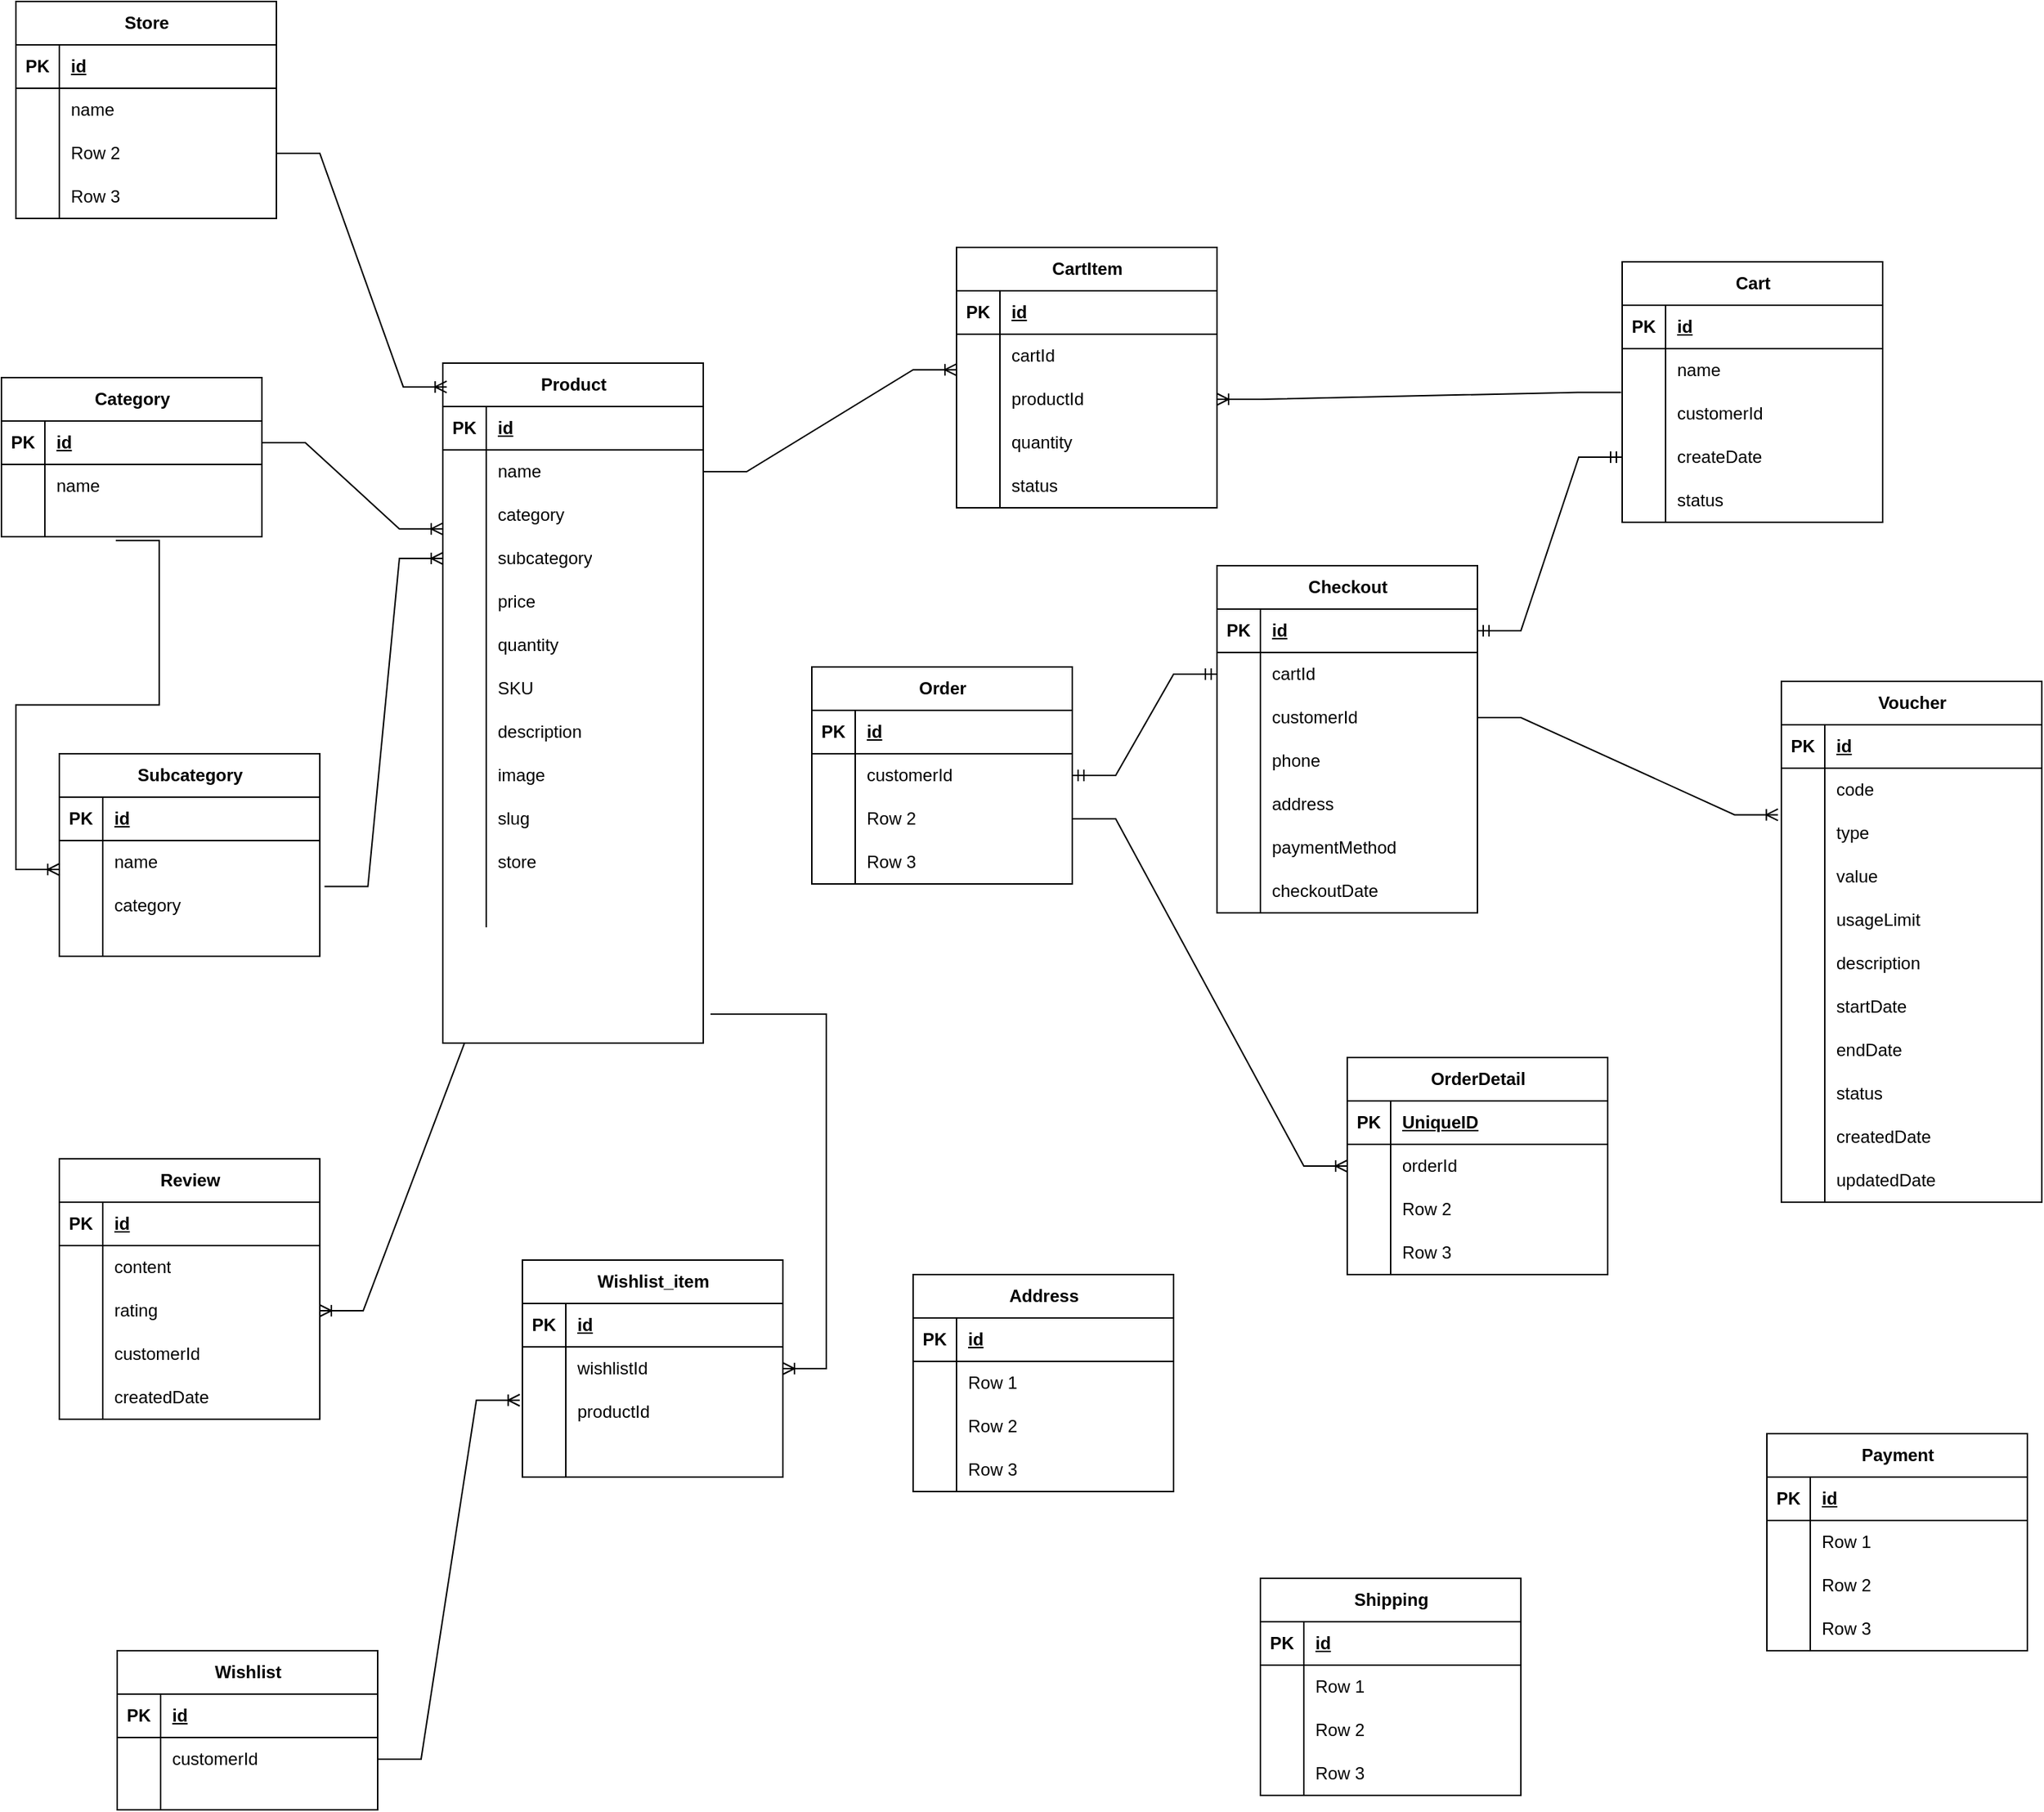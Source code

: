 <mxfile version="22.1.3" type="device">
  <diagram name="Page-1" id="PFdZFR-fakZHZPo7MVn-">
    <mxGraphModel dx="955" dy="1628" grid="1" gridSize="10" guides="1" tooltips="1" connect="1" arrows="1" fold="1" page="1" pageScale="1" pageWidth="850" pageHeight="1100" math="0" shadow="0">
      <root>
        <mxCell id="0" />
        <mxCell id="1" parent="0" />
        <mxCell id="X2J3HlpYV9ABZ01AAZuB-29" value="Product" style="shape=table;startSize=30;container=1;collapsible=1;childLayout=tableLayout;fixedRows=1;rowLines=0;fontStyle=1;align=center;resizeLast=1;html=1;" parent="1" vertex="1">
          <mxGeometry x="335" y="-80" width="180" height="470" as="geometry" />
        </mxCell>
        <mxCell id="X2J3HlpYV9ABZ01AAZuB-30" value="" style="shape=tableRow;horizontal=0;startSize=0;swimlaneHead=0;swimlaneBody=0;fillColor=none;collapsible=0;dropTarget=0;points=[[0,0.5],[1,0.5]];portConstraint=eastwest;top=0;left=0;right=0;bottom=1;" parent="X2J3HlpYV9ABZ01AAZuB-29" vertex="1">
          <mxGeometry y="30" width="180" height="30" as="geometry" />
        </mxCell>
        <mxCell id="X2J3HlpYV9ABZ01AAZuB-31" value="PK" style="shape=partialRectangle;connectable=0;fillColor=none;top=0;left=0;bottom=0;right=0;fontStyle=1;overflow=hidden;whiteSpace=wrap;html=1;" parent="X2J3HlpYV9ABZ01AAZuB-30" vertex="1">
          <mxGeometry width="30" height="30" as="geometry">
            <mxRectangle width="30" height="30" as="alternateBounds" />
          </mxGeometry>
        </mxCell>
        <mxCell id="X2J3HlpYV9ABZ01AAZuB-32" value="id" style="shape=partialRectangle;connectable=0;fillColor=none;top=0;left=0;bottom=0;right=0;align=left;spacingLeft=6;fontStyle=5;overflow=hidden;whiteSpace=wrap;html=1;" parent="X2J3HlpYV9ABZ01AAZuB-30" vertex="1">
          <mxGeometry x="30" width="150" height="30" as="geometry">
            <mxRectangle width="150" height="30" as="alternateBounds" />
          </mxGeometry>
        </mxCell>
        <mxCell id="X2J3HlpYV9ABZ01AAZuB-33" value="" style="shape=tableRow;horizontal=0;startSize=0;swimlaneHead=0;swimlaneBody=0;fillColor=none;collapsible=0;dropTarget=0;points=[[0,0.5],[1,0.5]];portConstraint=eastwest;top=0;left=0;right=0;bottom=0;" parent="X2J3HlpYV9ABZ01AAZuB-29" vertex="1">
          <mxGeometry y="60" width="180" height="30" as="geometry" />
        </mxCell>
        <mxCell id="X2J3HlpYV9ABZ01AAZuB-34" value="" style="shape=partialRectangle;connectable=0;fillColor=none;top=0;left=0;bottom=0;right=0;editable=1;overflow=hidden;whiteSpace=wrap;html=1;" parent="X2J3HlpYV9ABZ01AAZuB-33" vertex="1">
          <mxGeometry width="30" height="30" as="geometry">
            <mxRectangle width="30" height="30" as="alternateBounds" />
          </mxGeometry>
        </mxCell>
        <mxCell id="X2J3HlpYV9ABZ01AAZuB-35" value="name" style="shape=partialRectangle;connectable=0;fillColor=none;top=0;left=0;bottom=0;right=0;align=left;spacingLeft=6;overflow=hidden;whiteSpace=wrap;html=1;" parent="X2J3HlpYV9ABZ01AAZuB-33" vertex="1">
          <mxGeometry x="30" width="150" height="30" as="geometry">
            <mxRectangle width="150" height="30" as="alternateBounds" />
          </mxGeometry>
        </mxCell>
        <mxCell id="X2J3HlpYV9ABZ01AAZuB-36" value="" style="shape=tableRow;horizontal=0;startSize=0;swimlaneHead=0;swimlaneBody=0;fillColor=none;collapsible=0;dropTarget=0;points=[[0,0.5],[1,0.5]];portConstraint=eastwest;top=0;left=0;right=0;bottom=0;" parent="X2J3HlpYV9ABZ01AAZuB-29" vertex="1">
          <mxGeometry y="90" width="180" height="30" as="geometry" />
        </mxCell>
        <mxCell id="X2J3HlpYV9ABZ01AAZuB-37" value="" style="shape=partialRectangle;connectable=0;fillColor=none;top=0;left=0;bottom=0;right=0;editable=1;overflow=hidden;whiteSpace=wrap;html=1;" parent="X2J3HlpYV9ABZ01AAZuB-36" vertex="1">
          <mxGeometry width="30" height="30" as="geometry">
            <mxRectangle width="30" height="30" as="alternateBounds" />
          </mxGeometry>
        </mxCell>
        <mxCell id="X2J3HlpYV9ABZ01AAZuB-38" value="category" style="shape=partialRectangle;connectable=0;fillColor=none;top=0;left=0;bottom=0;right=0;align=left;spacingLeft=6;overflow=hidden;whiteSpace=wrap;html=1;" parent="X2J3HlpYV9ABZ01AAZuB-36" vertex="1">
          <mxGeometry x="30" width="150" height="30" as="geometry">
            <mxRectangle width="150" height="30" as="alternateBounds" />
          </mxGeometry>
        </mxCell>
        <mxCell id="X2J3HlpYV9ABZ01AAZuB-39" value="" style="shape=tableRow;horizontal=0;startSize=0;swimlaneHead=0;swimlaneBody=0;fillColor=none;collapsible=0;dropTarget=0;points=[[0,0.5],[1,0.5]];portConstraint=eastwest;top=0;left=0;right=0;bottom=0;" parent="X2J3HlpYV9ABZ01AAZuB-29" vertex="1">
          <mxGeometry y="120" width="180" height="30" as="geometry" />
        </mxCell>
        <mxCell id="X2J3HlpYV9ABZ01AAZuB-40" value="" style="shape=partialRectangle;connectable=0;fillColor=none;top=0;left=0;bottom=0;right=0;editable=1;overflow=hidden;whiteSpace=wrap;html=1;" parent="X2J3HlpYV9ABZ01AAZuB-39" vertex="1">
          <mxGeometry width="30" height="30" as="geometry">
            <mxRectangle width="30" height="30" as="alternateBounds" />
          </mxGeometry>
        </mxCell>
        <mxCell id="X2J3HlpYV9ABZ01AAZuB-41" value="subcategory" style="shape=partialRectangle;connectable=0;fillColor=none;top=0;left=0;bottom=0;right=0;align=left;spacingLeft=6;overflow=hidden;whiteSpace=wrap;html=1;" parent="X2J3HlpYV9ABZ01AAZuB-39" vertex="1">
          <mxGeometry x="30" width="150" height="30" as="geometry">
            <mxRectangle width="150" height="30" as="alternateBounds" />
          </mxGeometry>
        </mxCell>
        <mxCell id="X2J3HlpYV9ABZ01AAZuB-42" value="" style="shape=tableRow;horizontal=0;startSize=0;swimlaneHead=0;swimlaneBody=0;fillColor=none;collapsible=0;dropTarget=0;points=[[0,0.5],[1,0.5]];portConstraint=eastwest;top=0;left=0;right=0;bottom=0;" parent="X2J3HlpYV9ABZ01AAZuB-29" vertex="1">
          <mxGeometry y="150" width="180" height="30" as="geometry" />
        </mxCell>
        <mxCell id="X2J3HlpYV9ABZ01AAZuB-43" value="" style="shape=partialRectangle;connectable=0;fillColor=none;top=0;left=0;bottom=0;right=0;editable=1;overflow=hidden;whiteSpace=wrap;html=1;" parent="X2J3HlpYV9ABZ01AAZuB-42" vertex="1">
          <mxGeometry width="30" height="30" as="geometry">
            <mxRectangle width="30" height="30" as="alternateBounds" />
          </mxGeometry>
        </mxCell>
        <mxCell id="X2J3HlpYV9ABZ01AAZuB-44" value="price" style="shape=partialRectangle;connectable=0;fillColor=none;top=0;left=0;bottom=0;right=0;align=left;spacingLeft=6;overflow=hidden;whiteSpace=wrap;html=1;" parent="X2J3HlpYV9ABZ01AAZuB-42" vertex="1">
          <mxGeometry x="30" width="150" height="30" as="geometry">
            <mxRectangle width="150" height="30" as="alternateBounds" />
          </mxGeometry>
        </mxCell>
        <mxCell id="X2J3HlpYV9ABZ01AAZuB-164" value="" style="shape=tableRow;horizontal=0;startSize=0;swimlaneHead=0;swimlaneBody=0;fillColor=none;collapsible=0;dropTarget=0;points=[[0,0.5],[1,0.5]];portConstraint=eastwest;top=0;left=0;right=0;bottom=0;" parent="X2J3HlpYV9ABZ01AAZuB-29" vertex="1">
          <mxGeometry y="180" width="180" height="30" as="geometry" />
        </mxCell>
        <mxCell id="X2J3HlpYV9ABZ01AAZuB-165" value="" style="shape=partialRectangle;connectable=0;fillColor=none;top=0;left=0;bottom=0;right=0;editable=1;overflow=hidden;whiteSpace=wrap;html=1;" parent="X2J3HlpYV9ABZ01AAZuB-164" vertex="1">
          <mxGeometry width="30" height="30" as="geometry">
            <mxRectangle width="30" height="30" as="alternateBounds" />
          </mxGeometry>
        </mxCell>
        <mxCell id="X2J3HlpYV9ABZ01AAZuB-166" value="quantity" style="shape=partialRectangle;connectable=0;fillColor=none;top=0;left=0;bottom=0;right=0;align=left;spacingLeft=6;overflow=hidden;whiteSpace=wrap;html=1;" parent="X2J3HlpYV9ABZ01AAZuB-164" vertex="1">
          <mxGeometry x="30" width="150" height="30" as="geometry">
            <mxRectangle width="150" height="30" as="alternateBounds" />
          </mxGeometry>
        </mxCell>
        <mxCell id="X2J3HlpYV9ABZ01AAZuB-167" value="" style="shape=tableRow;horizontal=0;startSize=0;swimlaneHead=0;swimlaneBody=0;fillColor=none;collapsible=0;dropTarget=0;points=[[0,0.5],[1,0.5]];portConstraint=eastwest;top=0;left=0;right=0;bottom=0;" parent="X2J3HlpYV9ABZ01AAZuB-29" vertex="1">
          <mxGeometry y="210" width="180" height="30" as="geometry" />
        </mxCell>
        <mxCell id="X2J3HlpYV9ABZ01AAZuB-168" value="" style="shape=partialRectangle;connectable=0;fillColor=none;top=0;left=0;bottom=0;right=0;editable=1;overflow=hidden;whiteSpace=wrap;html=1;" parent="X2J3HlpYV9ABZ01AAZuB-167" vertex="1">
          <mxGeometry width="30" height="30" as="geometry">
            <mxRectangle width="30" height="30" as="alternateBounds" />
          </mxGeometry>
        </mxCell>
        <mxCell id="X2J3HlpYV9ABZ01AAZuB-169" value="SKU" style="shape=partialRectangle;connectable=0;fillColor=none;top=0;left=0;bottom=0;right=0;align=left;spacingLeft=6;overflow=hidden;whiteSpace=wrap;html=1;" parent="X2J3HlpYV9ABZ01AAZuB-167" vertex="1">
          <mxGeometry x="30" width="150" height="30" as="geometry">
            <mxRectangle width="150" height="30" as="alternateBounds" />
          </mxGeometry>
        </mxCell>
        <mxCell id="X2J3HlpYV9ABZ01AAZuB-170" value="" style="shape=tableRow;horizontal=0;startSize=0;swimlaneHead=0;swimlaneBody=0;fillColor=none;collapsible=0;dropTarget=0;points=[[0,0.5],[1,0.5]];portConstraint=eastwest;top=0;left=0;right=0;bottom=0;" parent="X2J3HlpYV9ABZ01AAZuB-29" vertex="1">
          <mxGeometry y="240" width="180" height="30" as="geometry" />
        </mxCell>
        <mxCell id="X2J3HlpYV9ABZ01AAZuB-171" value="" style="shape=partialRectangle;connectable=0;fillColor=none;top=0;left=0;bottom=0;right=0;editable=1;overflow=hidden;whiteSpace=wrap;html=1;" parent="X2J3HlpYV9ABZ01AAZuB-170" vertex="1">
          <mxGeometry width="30" height="30" as="geometry">
            <mxRectangle width="30" height="30" as="alternateBounds" />
          </mxGeometry>
        </mxCell>
        <mxCell id="X2J3HlpYV9ABZ01AAZuB-172" value="description" style="shape=partialRectangle;connectable=0;fillColor=none;top=0;left=0;bottom=0;right=0;align=left;spacingLeft=6;overflow=hidden;whiteSpace=wrap;html=1;" parent="X2J3HlpYV9ABZ01AAZuB-170" vertex="1">
          <mxGeometry x="30" width="150" height="30" as="geometry">
            <mxRectangle width="150" height="30" as="alternateBounds" />
          </mxGeometry>
        </mxCell>
        <mxCell id="X2J3HlpYV9ABZ01AAZuB-173" value="" style="shape=tableRow;horizontal=0;startSize=0;swimlaneHead=0;swimlaneBody=0;fillColor=none;collapsible=0;dropTarget=0;points=[[0,0.5],[1,0.5]];portConstraint=eastwest;top=0;left=0;right=0;bottom=0;" parent="X2J3HlpYV9ABZ01AAZuB-29" vertex="1">
          <mxGeometry y="270" width="180" height="30" as="geometry" />
        </mxCell>
        <mxCell id="X2J3HlpYV9ABZ01AAZuB-174" value="" style="shape=partialRectangle;connectable=0;fillColor=none;top=0;left=0;bottom=0;right=0;editable=1;overflow=hidden;whiteSpace=wrap;html=1;" parent="X2J3HlpYV9ABZ01AAZuB-173" vertex="1">
          <mxGeometry width="30" height="30" as="geometry">
            <mxRectangle width="30" height="30" as="alternateBounds" />
          </mxGeometry>
        </mxCell>
        <mxCell id="X2J3HlpYV9ABZ01AAZuB-175" value="image" style="shape=partialRectangle;connectable=0;fillColor=none;top=0;left=0;bottom=0;right=0;align=left;spacingLeft=6;overflow=hidden;whiteSpace=wrap;html=1;" parent="X2J3HlpYV9ABZ01AAZuB-173" vertex="1">
          <mxGeometry x="30" width="150" height="30" as="geometry">
            <mxRectangle width="150" height="30" as="alternateBounds" />
          </mxGeometry>
        </mxCell>
        <mxCell id="X2J3HlpYV9ABZ01AAZuB-176" value="" style="shape=tableRow;horizontal=0;startSize=0;swimlaneHead=0;swimlaneBody=0;fillColor=none;collapsible=0;dropTarget=0;points=[[0,0.5],[1,0.5]];portConstraint=eastwest;top=0;left=0;right=0;bottom=0;" parent="X2J3HlpYV9ABZ01AAZuB-29" vertex="1">
          <mxGeometry y="300" width="180" height="30" as="geometry" />
        </mxCell>
        <mxCell id="X2J3HlpYV9ABZ01AAZuB-177" value="" style="shape=partialRectangle;connectable=0;fillColor=none;top=0;left=0;bottom=0;right=0;editable=1;overflow=hidden;whiteSpace=wrap;html=1;" parent="X2J3HlpYV9ABZ01AAZuB-176" vertex="1">
          <mxGeometry width="30" height="30" as="geometry">
            <mxRectangle width="30" height="30" as="alternateBounds" />
          </mxGeometry>
        </mxCell>
        <mxCell id="X2J3HlpYV9ABZ01AAZuB-178" value="slug" style="shape=partialRectangle;connectable=0;fillColor=none;top=0;left=0;bottom=0;right=0;align=left;spacingLeft=6;overflow=hidden;whiteSpace=wrap;html=1;" parent="X2J3HlpYV9ABZ01AAZuB-176" vertex="1">
          <mxGeometry x="30" width="150" height="30" as="geometry">
            <mxRectangle width="150" height="30" as="alternateBounds" />
          </mxGeometry>
        </mxCell>
        <mxCell id="X2J3HlpYV9ABZ01AAZuB-179" value="" style="shape=tableRow;horizontal=0;startSize=0;swimlaneHead=0;swimlaneBody=0;fillColor=none;collapsible=0;dropTarget=0;points=[[0,0.5],[1,0.5]];portConstraint=eastwest;top=0;left=0;right=0;bottom=0;" parent="X2J3HlpYV9ABZ01AAZuB-29" vertex="1">
          <mxGeometry y="330" width="180" height="30" as="geometry" />
        </mxCell>
        <mxCell id="X2J3HlpYV9ABZ01AAZuB-180" value="" style="shape=partialRectangle;connectable=0;fillColor=none;top=0;left=0;bottom=0;right=0;editable=1;overflow=hidden;whiteSpace=wrap;html=1;" parent="X2J3HlpYV9ABZ01AAZuB-179" vertex="1">
          <mxGeometry width="30" height="30" as="geometry">
            <mxRectangle width="30" height="30" as="alternateBounds" />
          </mxGeometry>
        </mxCell>
        <mxCell id="X2J3HlpYV9ABZ01AAZuB-181" value="store" style="shape=partialRectangle;connectable=0;fillColor=none;top=0;left=0;bottom=0;right=0;align=left;spacingLeft=6;overflow=hidden;whiteSpace=wrap;html=1;" parent="X2J3HlpYV9ABZ01AAZuB-179" vertex="1">
          <mxGeometry x="30" width="150" height="30" as="geometry">
            <mxRectangle width="150" height="30" as="alternateBounds" />
          </mxGeometry>
        </mxCell>
        <mxCell id="X2J3HlpYV9ABZ01AAZuB-182" value="" style="shape=tableRow;horizontal=0;startSize=0;swimlaneHead=0;swimlaneBody=0;fillColor=none;collapsible=0;dropTarget=0;points=[[0,0.5],[1,0.5]];portConstraint=eastwest;top=0;left=0;right=0;bottom=0;" parent="X2J3HlpYV9ABZ01AAZuB-29" vertex="1">
          <mxGeometry y="360" width="180" height="30" as="geometry" />
        </mxCell>
        <mxCell id="X2J3HlpYV9ABZ01AAZuB-183" value="" style="shape=partialRectangle;connectable=0;fillColor=none;top=0;left=0;bottom=0;right=0;editable=1;overflow=hidden;whiteSpace=wrap;html=1;" parent="X2J3HlpYV9ABZ01AAZuB-182" vertex="1">
          <mxGeometry width="30" height="30" as="geometry">
            <mxRectangle width="30" height="30" as="alternateBounds" />
          </mxGeometry>
        </mxCell>
        <mxCell id="X2J3HlpYV9ABZ01AAZuB-184" value="" style="shape=partialRectangle;connectable=0;fillColor=none;top=0;left=0;bottom=0;right=0;align=left;spacingLeft=6;overflow=hidden;whiteSpace=wrap;html=1;" parent="X2J3HlpYV9ABZ01AAZuB-182" vertex="1">
          <mxGeometry x="30" width="150" height="30" as="geometry">
            <mxRectangle width="150" height="30" as="alternateBounds" />
          </mxGeometry>
        </mxCell>
        <mxCell id="X2J3HlpYV9ABZ01AAZuB-45" value="Category" style="shape=table;startSize=30;container=1;collapsible=1;childLayout=tableLayout;fixedRows=1;rowLines=0;fontStyle=1;align=center;resizeLast=1;html=1;" parent="1" vertex="1">
          <mxGeometry x="30" y="-70" width="180" height="110" as="geometry" />
        </mxCell>
        <mxCell id="X2J3HlpYV9ABZ01AAZuB-46" value="" style="shape=tableRow;horizontal=0;startSize=0;swimlaneHead=0;swimlaneBody=0;fillColor=none;collapsible=0;dropTarget=0;points=[[0,0.5],[1,0.5]];portConstraint=eastwest;top=0;left=0;right=0;bottom=1;" parent="X2J3HlpYV9ABZ01AAZuB-45" vertex="1">
          <mxGeometry y="30" width="180" height="30" as="geometry" />
        </mxCell>
        <mxCell id="X2J3HlpYV9ABZ01AAZuB-47" value="PK" style="shape=partialRectangle;connectable=0;fillColor=none;top=0;left=0;bottom=0;right=0;fontStyle=1;overflow=hidden;whiteSpace=wrap;html=1;" parent="X2J3HlpYV9ABZ01AAZuB-46" vertex="1">
          <mxGeometry width="30" height="30" as="geometry">
            <mxRectangle width="30" height="30" as="alternateBounds" />
          </mxGeometry>
        </mxCell>
        <mxCell id="X2J3HlpYV9ABZ01AAZuB-48" value="id" style="shape=partialRectangle;connectable=0;fillColor=none;top=0;left=0;bottom=0;right=0;align=left;spacingLeft=6;fontStyle=5;overflow=hidden;whiteSpace=wrap;html=1;" parent="X2J3HlpYV9ABZ01AAZuB-46" vertex="1">
          <mxGeometry x="30" width="150" height="30" as="geometry">
            <mxRectangle width="150" height="30" as="alternateBounds" />
          </mxGeometry>
        </mxCell>
        <mxCell id="X2J3HlpYV9ABZ01AAZuB-49" value="" style="shape=tableRow;horizontal=0;startSize=0;swimlaneHead=0;swimlaneBody=0;fillColor=none;collapsible=0;dropTarget=0;points=[[0,0.5],[1,0.5]];portConstraint=eastwest;top=0;left=0;right=0;bottom=0;" parent="X2J3HlpYV9ABZ01AAZuB-45" vertex="1">
          <mxGeometry y="60" width="180" height="30" as="geometry" />
        </mxCell>
        <mxCell id="X2J3HlpYV9ABZ01AAZuB-50" value="" style="shape=partialRectangle;connectable=0;fillColor=none;top=0;left=0;bottom=0;right=0;editable=1;overflow=hidden;whiteSpace=wrap;html=1;" parent="X2J3HlpYV9ABZ01AAZuB-49" vertex="1">
          <mxGeometry width="30" height="30" as="geometry">
            <mxRectangle width="30" height="30" as="alternateBounds" />
          </mxGeometry>
        </mxCell>
        <mxCell id="X2J3HlpYV9ABZ01AAZuB-51" value="name" style="shape=partialRectangle;connectable=0;fillColor=none;top=0;left=0;bottom=0;right=0;align=left;spacingLeft=6;overflow=hidden;whiteSpace=wrap;html=1;" parent="X2J3HlpYV9ABZ01AAZuB-49" vertex="1">
          <mxGeometry x="30" width="150" height="30" as="geometry">
            <mxRectangle width="150" height="30" as="alternateBounds" />
          </mxGeometry>
        </mxCell>
        <mxCell id="X2J3HlpYV9ABZ01AAZuB-55" value="" style="shape=tableRow;horizontal=0;startSize=0;swimlaneHead=0;swimlaneBody=0;fillColor=none;collapsible=0;dropTarget=0;points=[[0,0.5],[1,0.5]];portConstraint=eastwest;top=0;left=0;right=0;bottom=0;" parent="X2J3HlpYV9ABZ01AAZuB-45" vertex="1">
          <mxGeometry y="90" width="180" height="20" as="geometry" />
        </mxCell>
        <mxCell id="X2J3HlpYV9ABZ01AAZuB-56" value="" style="shape=partialRectangle;connectable=0;fillColor=none;top=0;left=0;bottom=0;right=0;editable=1;overflow=hidden;whiteSpace=wrap;html=1;" parent="X2J3HlpYV9ABZ01AAZuB-55" vertex="1">
          <mxGeometry width="30" height="20" as="geometry">
            <mxRectangle width="30" height="20" as="alternateBounds" />
          </mxGeometry>
        </mxCell>
        <mxCell id="X2J3HlpYV9ABZ01AAZuB-57" value="" style="shape=partialRectangle;connectable=0;fillColor=none;top=0;left=0;bottom=0;right=0;align=left;spacingLeft=6;overflow=hidden;whiteSpace=wrap;html=1;" parent="X2J3HlpYV9ABZ01AAZuB-55" vertex="1">
          <mxGeometry x="30" width="150" height="20" as="geometry">
            <mxRectangle width="150" height="20" as="alternateBounds" />
          </mxGeometry>
        </mxCell>
        <mxCell id="X2J3HlpYV9ABZ01AAZuB-58" value="Subcategory" style="shape=table;startSize=30;container=1;collapsible=1;childLayout=tableLayout;fixedRows=1;rowLines=0;fontStyle=1;align=center;resizeLast=1;html=1;" parent="1" vertex="1">
          <mxGeometry x="70" y="190" width="180" height="140" as="geometry" />
        </mxCell>
        <mxCell id="X2J3HlpYV9ABZ01AAZuB-59" value="" style="shape=tableRow;horizontal=0;startSize=0;swimlaneHead=0;swimlaneBody=0;fillColor=none;collapsible=0;dropTarget=0;points=[[0,0.5],[1,0.5]];portConstraint=eastwest;top=0;left=0;right=0;bottom=1;" parent="X2J3HlpYV9ABZ01AAZuB-58" vertex="1">
          <mxGeometry y="30" width="180" height="30" as="geometry" />
        </mxCell>
        <mxCell id="X2J3HlpYV9ABZ01AAZuB-60" value="PK" style="shape=partialRectangle;connectable=0;fillColor=none;top=0;left=0;bottom=0;right=0;fontStyle=1;overflow=hidden;whiteSpace=wrap;html=1;" parent="X2J3HlpYV9ABZ01AAZuB-59" vertex="1">
          <mxGeometry width="30" height="30" as="geometry">
            <mxRectangle width="30" height="30" as="alternateBounds" />
          </mxGeometry>
        </mxCell>
        <mxCell id="X2J3HlpYV9ABZ01AAZuB-61" value="id" style="shape=partialRectangle;connectable=0;fillColor=none;top=0;left=0;bottom=0;right=0;align=left;spacingLeft=6;fontStyle=5;overflow=hidden;whiteSpace=wrap;html=1;" parent="X2J3HlpYV9ABZ01AAZuB-59" vertex="1">
          <mxGeometry x="30" width="150" height="30" as="geometry">
            <mxRectangle width="150" height="30" as="alternateBounds" />
          </mxGeometry>
        </mxCell>
        <mxCell id="X2J3HlpYV9ABZ01AAZuB-62" value="" style="shape=tableRow;horizontal=0;startSize=0;swimlaneHead=0;swimlaneBody=0;fillColor=none;collapsible=0;dropTarget=0;points=[[0,0.5],[1,0.5]];portConstraint=eastwest;top=0;left=0;right=0;bottom=0;" parent="X2J3HlpYV9ABZ01AAZuB-58" vertex="1">
          <mxGeometry y="60" width="180" height="30" as="geometry" />
        </mxCell>
        <mxCell id="X2J3HlpYV9ABZ01AAZuB-63" value="" style="shape=partialRectangle;connectable=0;fillColor=none;top=0;left=0;bottom=0;right=0;editable=1;overflow=hidden;whiteSpace=wrap;html=1;" parent="X2J3HlpYV9ABZ01AAZuB-62" vertex="1">
          <mxGeometry width="30" height="30" as="geometry">
            <mxRectangle width="30" height="30" as="alternateBounds" />
          </mxGeometry>
        </mxCell>
        <mxCell id="X2J3HlpYV9ABZ01AAZuB-64" value="name" style="shape=partialRectangle;connectable=0;fillColor=none;top=0;left=0;bottom=0;right=0;align=left;spacingLeft=6;overflow=hidden;whiteSpace=wrap;html=1;" parent="X2J3HlpYV9ABZ01AAZuB-62" vertex="1">
          <mxGeometry x="30" width="150" height="30" as="geometry">
            <mxRectangle width="150" height="30" as="alternateBounds" />
          </mxGeometry>
        </mxCell>
        <mxCell id="X2J3HlpYV9ABZ01AAZuB-65" value="" style="shape=tableRow;horizontal=0;startSize=0;swimlaneHead=0;swimlaneBody=0;fillColor=none;collapsible=0;dropTarget=0;points=[[0,0.5],[1,0.5]];portConstraint=eastwest;top=0;left=0;right=0;bottom=0;" parent="X2J3HlpYV9ABZ01AAZuB-58" vertex="1">
          <mxGeometry y="90" width="180" height="30" as="geometry" />
        </mxCell>
        <mxCell id="X2J3HlpYV9ABZ01AAZuB-66" value="" style="shape=partialRectangle;connectable=0;fillColor=none;top=0;left=0;bottom=0;right=0;editable=1;overflow=hidden;whiteSpace=wrap;html=1;" parent="X2J3HlpYV9ABZ01AAZuB-65" vertex="1">
          <mxGeometry width="30" height="30" as="geometry">
            <mxRectangle width="30" height="30" as="alternateBounds" />
          </mxGeometry>
        </mxCell>
        <mxCell id="X2J3HlpYV9ABZ01AAZuB-67" value="category" style="shape=partialRectangle;connectable=0;fillColor=none;top=0;left=0;bottom=0;right=0;align=left;spacingLeft=6;overflow=hidden;whiteSpace=wrap;html=1;" parent="X2J3HlpYV9ABZ01AAZuB-65" vertex="1">
          <mxGeometry x="30" width="150" height="30" as="geometry">
            <mxRectangle width="150" height="30" as="alternateBounds" />
          </mxGeometry>
        </mxCell>
        <mxCell id="X2J3HlpYV9ABZ01AAZuB-68" value="" style="shape=tableRow;horizontal=0;startSize=0;swimlaneHead=0;swimlaneBody=0;fillColor=none;collapsible=0;dropTarget=0;points=[[0,0.5],[1,0.5]];portConstraint=eastwest;top=0;left=0;right=0;bottom=0;" parent="X2J3HlpYV9ABZ01AAZuB-58" vertex="1">
          <mxGeometry y="120" width="180" height="20" as="geometry" />
        </mxCell>
        <mxCell id="X2J3HlpYV9ABZ01AAZuB-69" value="" style="shape=partialRectangle;connectable=0;fillColor=none;top=0;left=0;bottom=0;right=0;editable=1;overflow=hidden;whiteSpace=wrap;html=1;" parent="X2J3HlpYV9ABZ01AAZuB-68" vertex="1">
          <mxGeometry width="30" height="20" as="geometry">
            <mxRectangle width="30" height="20" as="alternateBounds" />
          </mxGeometry>
        </mxCell>
        <mxCell id="X2J3HlpYV9ABZ01AAZuB-70" value="" style="shape=partialRectangle;connectable=0;fillColor=none;top=0;left=0;bottom=0;right=0;align=left;spacingLeft=6;overflow=hidden;whiteSpace=wrap;html=1;" parent="X2J3HlpYV9ABZ01AAZuB-68" vertex="1">
          <mxGeometry x="30" width="150" height="20" as="geometry">
            <mxRectangle width="150" height="20" as="alternateBounds" />
          </mxGeometry>
        </mxCell>
        <mxCell id="X2J3HlpYV9ABZ01AAZuB-71" value="Cart" style="shape=table;startSize=30;container=1;collapsible=1;childLayout=tableLayout;fixedRows=1;rowLines=0;fontStyle=1;align=center;resizeLast=1;html=1;" parent="1" vertex="1">
          <mxGeometry x="1150" y="-150" width="180" height="180" as="geometry" />
        </mxCell>
        <mxCell id="X2J3HlpYV9ABZ01AAZuB-72" value="" style="shape=tableRow;horizontal=0;startSize=0;swimlaneHead=0;swimlaneBody=0;fillColor=none;collapsible=0;dropTarget=0;points=[[0,0.5],[1,0.5]];portConstraint=eastwest;top=0;left=0;right=0;bottom=1;" parent="X2J3HlpYV9ABZ01AAZuB-71" vertex="1">
          <mxGeometry y="30" width="180" height="30" as="geometry" />
        </mxCell>
        <mxCell id="X2J3HlpYV9ABZ01AAZuB-73" value="PK" style="shape=partialRectangle;connectable=0;fillColor=none;top=0;left=0;bottom=0;right=0;fontStyle=1;overflow=hidden;whiteSpace=wrap;html=1;" parent="X2J3HlpYV9ABZ01AAZuB-72" vertex="1">
          <mxGeometry width="30" height="30" as="geometry">
            <mxRectangle width="30" height="30" as="alternateBounds" />
          </mxGeometry>
        </mxCell>
        <mxCell id="X2J3HlpYV9ABZ01AAZuB-74" value="id" style="shape=partialRectangle;connectable=0;fillColor=none;top=0;left=0;bottom=0;right=0;align=left;spacingLeft=6;fontStyle=5;overflow=hidden;whiteSpace=wrap;html=1;" parent="X2J3HlpYV9ABZ01AAZuB-72" vertex="1">
          <mxGeometry x="30" width="150" height="30" as="geometry">
            <mxRectangle width="150" height="30" as="alternateBounds" />
          </mxGeometry>
        </mxCell>
        <mxCell id="X2J3HlpYV9ABZ01AAZuB-75" value="" style="shape=tableRow;horizontal=0;startSize=0;swimlaneHead=0;swimlaneBody=0;fillColor=none;collapsible=0;dropTarget=0;points=[[0,0.5],[1,0.5]];portConstraint=eastwest;top=0;left=0;right=0;bottom=0;" parent="X2J3HlpYV9ABZ01AAZuB-71" vertex="1">
          <mxGeometry y="60" width="180" height="30" as="geometry" />
        </mxCell>
        <mxCell id="X2J3HlpYV9ABZ01AAZuB-76" value="" style="shape=partialRectangle;connectable=0;fillColor=none;top=0;left=0;bottom=0;right=0;editable=1;overflow=hidden;whiteSpace=wrap;html=1;" parent="X2J3HlpYV9ABZ01AAZuB-75" vertex="1">
          <mxGeometry width="30" height="30" as="geometry">
            <mxRectangle width="30" height="30" as="alternateBounds" />
          </mxGeometry>
        </mxCell>
        <mxCell id="X2J3HlpYV9ABZ01AAZuB-77" value="name" style="shape=partialRectangle;connectable=0;fillColor=none;top=0;left=0;bottom=0;right=0;align=left;spacingLeft=6;overflow=hidden;whiteSpace=wrap;html=1;" parent="X2J3HlpYV9ABZ01AAZuB-75" vertex="1">
          <mxGeometry x="30" width="150" height="30" as="geometry">
            <mxRectangle width="150" height="30" as="alternateBounds" />
          </mxGeometry>
        </mxCell>
        <mxCell id="X2J3HlpYV9ABZ01AAZuB-78" value="" style="shape=tableRow;horizontal=0;startSize=0;swimlaneHead=0;swimlaneBody=0;fillColor=none;collapsible=0;dropTarget=0;points=[[0,0.5],[1,0.5]];portConstraint=eastwest;top=0;left=0;right=0;bottom=0;" parent="X2J3HlpYV9ABZ01AAZuB-71" vertex="1">
          <mxGeometry y="90" width="180" height="30" as="geometry" />
        </mxCell>
        <mxCell id="X2J3HlpYV9ABZ01AAZuB-79" value="" style="shape=partialRectangle;connectable=0;fillColor=none;top=0;left=0;bottom=0;right=0;editable=1;overflow=hidden;whiteSpace=wrap;html=1;" parent="X2J3HlpYV9ABZ01AAZuB-78" vertex="1">
          <mxGeometry width="30" height="30" as="geometry">
            <mxRectangle width="30" height="30" as="alternateBounds" />
          </mxGeometry>
        </mxCell>
        <mxCell id="X2J3HlpYV9ABZ01AAZuB-80" value="customerId" style="shape=partialRectangle;connectable=0;fillColor=none;top=0;left=0;bottom=0;right=0;align=left;spacingLeft=6;overflow=hidden;whiteSpace=wrap;html=1;" parent="X2J3HlpYV9ABZ01AAZuB-78" vertex="1">
          <mxGeometry x="30" width="150" height="30" as="geometry">
            <mxRectangle width="150" height="30" as="alternateBounds" />
          </mxGeometry>
        </mxCell>
        <mxCell id="X2J3HlpYV9ABZ01AAZuB-81" value="" style="shape=tableRow;horizontal=0;startSize=0;swimlaneHead=0;swimlaneBody=0;fillColor=none;collapsible=0;dropTarget=0;points=[[0,0.5],[1,0.5]];portConstraint=eastwest;top=0;left=0;right=0;bottom=0;" parent="X2J3HlpYV9ABZ01AAZuB-71" vertex="1">
          <mxGeometry y="120" width="180" height="30" as="geometry" />
        </mxCell>
        <mxCell id="X2J3HlpYV9ABZ01AAZuB-82" value="" style="shape=partialRectangle;connectable=0;fillColor=none;top=0;left=0;bottom=0;right=0;editable=1;overflow=hidden;whiteSpace=wrap;html=1;" parent="X2J3HlpYV9ABZ01AAZuB-81" vertex="1">
          <mxGeometry width="30" height="30" as="geometry">
            <mxRectangle width="30" height="30" as="alternateBounds" />
          </mxGeometry>
        </mxCell>
        <mxCell id="X2J3HlpYV9ABZ01AAZuB-83" value="createDate" style="shape=partialRectangle;connectable=0;fillColor=none;top=0;left=0;bottom=0;right=0;align=left;spacingLeft=6;overflow=hidden;whiteSpace=wrap;html=1;" parent="X2J3HlpYV9ABZ01AAZuB-81" vertex="1">
          <mxGeometry x="30" width="150" height="30" as="geometry">
            <mxRectangle width="150" height="30" as="alternateBounds" />
          </mxGeometry>
        </mxCell>
        <mxCell id="3lgtqhEvjCxA8eLwmw1s-2" value="" style="shape=tableRow;horizontal=0;startSize=0;swimlaneHead=0;swimlaneBody=0;fillColor=none;collapsible=0;dropTarget=0;points=[[0,0.5],[1,0.5]];portConstraint=eastwest;top=0;left=0;right=0;bottom=0;" parent="X2J3HlpYV9ABZ01AAZuB-71" vertex="1">
          <mxGeometry y="150" width="180" height="30" as="geometry" />
        </mxCell>
        <mxCell id="3lgtqhEvjCxA8eLwmw1s-3" value="" style="shape=partialRectangle;connectable=0;fillColor=none;top=0;left=0;bottom=0;right=0;editable=1;overflow=hidden;whiteSpace=wrap;html=1;" parent="3lgtqhEvjCxA8eLwmw1s-2" vertex="1">
          <mxGeometry width="30" height="30" as="geometry">
            <mxRectangle width="30" height="30" as="alternateBounds" />
          </mxGeometry>
        </mxCell>
        <mxCell id="3lgtqhEvjCxA8eLwmw1s-4" value="status" style="shape=partialRectangle;connectable=0;fillColor=none;top=0;left=0;bottom=0;right=0;align=left;spacingLeft=6;overflow=hidden;whiteSpace=wrap;html=1;" parent="3lgtqhEvjCxA8eLwmw1s-2" vertex="1">
          <mxGeometry x="30" width="150" height="30" as="geometry">
            <mxRectangle width="150" height="30" as="alternateBounds" />
          </mxGeometry>
        </mxCell>
        <mxCell id="X2J3HlpYV9ABZ01AAZuB-84" value="CartItem" style="shape=table;startSize=30;container=1;collapsible=1;childLayout=tableLayout;fixedRows=1;rowLines=0;fontStyle=1;align=center;resizeLast=1;html=1;" parent="1" vertex="1">
          <mxGeometry x="690" y="-160" width="180" height="180" as="geometry" />
        </mxCell>
        <mxCell id="X2J3HlpYV9ABZ01AAZuB-85" value="" style="shape=tableRow;horizontal=0;startSize=0;swimlaneHead=0;swimlaneBody=0;fillColor=none;collapsible=0;dropTarget=0;points=[[0,0.5],[1,0.5]];portConstraint=eastwest;top=0;left=0;right=0;bottom=1;" parent="X2J3HlpYV9ABZ01AAZuB-84" vertex="1">
          <mxGeometry y="30" width="180" height="30" as="geometry" />
        </mxCell>
        <mxCell id="X2J3HlpYV9ABZ01AAZuB-86" value="PK" style="shape=partialRectangle;connectable=0;fillColor=none;top=0;left=0;bottom=0;right=0;fontStyle=1;overflow=hidden;whiteSpace=wrap;html=1;" parent="X2J3HlpYV9ABZ01AAZuB-85" vertex="1">
          <mxGeometry width="30" height="30" as="geometry">
            <mxRectangle width="30" height="30" as="alternateBounds" />
          </mxGeometry>
        </mxCell>
        <mxCell id="X2J3HlpYV9ABZ01AAZuB-87" value="id" style="shape=partialRectangle;connectable=0;fillColor=none;top=0;left=0;bottom=0;right=0;align=left;spacingLeft=6;fontStyle=5;overflow=hidden;whiteSpace=wrap;html=1;" parent="X2J3HlpYV9ABZ01AAZuB-85" vertex="1">
          <mxGeometry x="30" width="150" height="30" as="geometry">
            <mxRectangle width="150" height="30" as="alternateBounds" />
          </mxGeometry>
        </mxCell>
        <mxCell id="X2J3HlpYV9ABZ01AAZuB-88" value="" style="shape=tableRow;horizontal=0;startSize=0;swimlaneHead=0;swimlaneBody=0;fillColor=none;collapsible=0;dropTarget=0;points=[[0,0.5],[1,0.5]];portConstraint=eastwest;top=0;left=0;right=0;bottom=0;" parent="X2J3HlpYV9ABZ01AAZuB-84" vertex="1">
          <mxGeometry y="60" width="180" height="30" as="geometry" />
        </mxCell>
        <mxCell id="X2J3HlpYV9ABZ01AAZuB-89" value="" style="shape=partialRectangle;connectable=0;fillColor=none;top=0;left=0;bottom=0;right=0;editable=1;overflow=hidden;whiteSpace=wrap;html=1;" parent="X2J3HlpYV9ABZ01AAZuB-88" vertex="1">
          <mxGeometry width="30" height="30" as="geometry">
            <mxRectangle width="30" height="30" as="alternateBounds" />
          </mxGeometry>
        </mxCell>
        <mxCell id="X2J3HlpYV9ABZ01AAZuB-90" value="cartId" style="shape=partialRectangle;connectable=0;fillColor=none;top=0;left=0;bottom=0;right=0;align=left;spacingLeft=6;overflow=hidden;whiteSpace=wrap;html=1;" parent="X2J3HlpYV9ABZ01AAZuB-88" vertex="1">
          <mxGeometry x="30" width="150" height="30" as="geometry">
            <mxRectangle width="150" height="30" as="alternateBounds" />
          </mxGeometry>
        </mxCell>
        <mxCell id="X2J3HlpYV9ABZ01AAZuB-91" value="" style="shape=tableRow;horizontal=0;startSize=0;swimlaneHead=0;swimlaneBody=0;fillColor=none;collapsible=0;dropTarget=0;points=[[0,0.5],[1,0.5]];portConstraint=eastwest;top=0;left=0;right=0;bottom=0;" parent="X2J3HlpYV9ABZ01AAZuB-84" vertex="1">
          <mxGeometry y="90" width="180" height="30" as="geometry" />
        </mxCell>
        <mxCell id="X2J3HlpYV9ABZ01AAZuB-92" value="" style="shape=partialRectangle;connectable=0;fillColor=none;top=0;left=0;bottom=0;right=0;editable=1;overflow=hidden;whiteSpace=wrap;html=1;" parent="X2J3HlpYV9ABZ01AAZuB-91" vertex="1">
          <mxGeometry width="30" height="30" as="geometry">
            <mxRectangle width="30" height="30" as="alternateBounds" />
          </mxGeometry>
        </mxCell>
        <mxCell id="X2J3HlpYV9ABZ01AAZuB-93" value="productId" style="shape=partialRectangle;connectable=0;fillColor=none;top=0;left=0;bottom=0;right=0;align=left;spacingLeft=6;overflow=hidden;whiteSpace=wrap;html=1;" parent="X2J3HlpYV9ABZ01AAZuB-91" vertex="1">
          <mxGeometry x="30" width="150" height="30" as="geometry">
            <mxRectangle width="150" height="30" as="alternateBounds" />
          </mxGeometry>
        </mxCell>
        <mxCell id="X2J3HlpYV9ABZ01AAZuB-94" value="" style="shape=tableRow;horizontal=0;startSize=0;swimlaneHead=0;swimlaneBody=0;fillColor=none;collapsible=0;dropTarget=0;points=[[0,0.5],[1,0.5]];portConstraint=eastwest;top=0;left=0;right=0;bottom=0;" parent="X2J3HlpYV9ABZ01AAZuB-84" vertex="1">
          <mxGeometry y="120" width="180" height="30" as="geometry" />
        </mxCell>
        <mxCell id="X2J3HlpYV9ABZ01AAZuB-95" value="" style="shape=partialRectangle;connectable=0;fillColor=none;top=0;left=0;bottom=0;right=0;editable=1;overflow=hidden;whiteSpace=wrap;html=1;" parent="X2J3HlpYV9ABZ01AAZuB-94" vertex="1">
          <mxGeometry width="30" height="30" as="geometry">
            <mxRectangle width="30" height="30" as="alternateBounds" />
          </mxGeometry>
        </mxCell>
        <mxCell id="X2J3HlpYV9ABZ01AAZuB-96" value="quantity" style="shape=partialRectangle;connectable=0;fillColor=none;top=0;left=0;bottom=0;right=0;align=left;spacingLeft=6;overflow=hidden;whiteSpace=wrap;html=1;" parent="X2J3HlpYV9ABZ01AAZuB-94" vertex="1">
          <mxGeometry x="30" width="150" height="30" as="geometry">
            <mxRectangle width="150" height="30" as="alternateBounds" />
          </mxGeometry>
        </mxCell>
        <mxCell id="3lgtqhEvjCxA8eLwmw1s-5" value="" style="shape=tableRow;horizontal=0;startSize=0;swimlaneHead=0;swimlaneBody=0;fillColor=none;collapsible=0;dropTarget=0;points=[[0,0.5],[1,0.5]];portConstraint=eastwest;top=0;left=0;right=0;bottom=0;" parent="X2J3HlpYV9ABZ01AAZuB-84" vertex="1">
          <mxGeometry y="150" width="180" height="30" as="geometry" />
        </mxCell>
        <mxCell id="3lgtqhEvjCxA8eLwmw1s-6" value="" style="shape=partialRectangle;connectable=0;fillColor=none;top=0;left=0;bottom=0;right=0;editable=1;overflow=hidden;whiteSpace=wrap;html=1;" parent="3lgtqhEvjCxA8eLwmw1s-5" vertex="1">
          <mxGeometry width="30" height="30" as="geometry">
            <mxRectangle width="30" height="30" as="alternateBounds" />
          </mxGeometry>
        </mxCell>
        <mxCell id="3lgtqhEvjCxA8eLwmw1s-7" value="status" style="shape=partialRectangle;connectable=0;fillColor=none;top=0;left=0;bottom=0;right=0;align=left;spacingLeft=6;overflow=hidden;whiteSpace=wrap;html=1;" parent="3lgtqhEvjCxA8eLwmw1s-5" vertex="1">
          <mxGeometry x="30" width="150" height="30" as="geometry">
            <mxRectangle width="150" height="30" as="alternateBounds" />
          </mxGeometry>
        </mxCell>
        <mxCell id="X2J3HlpYV9ABZ01AAZuB-97" value="Checkout" style="shape=table;startSize=30;container=1;collapsible=1;childLayout=tableLayout;fixedRows=1;rowLines=0;fontStyle=1;align=center;resizeLast=1;html=1;" parent="1" vertex="1">
          <mxGeometry x="870" y="60" width="180" height="240" as="geometry" />
        </mxCell>
        <mxCell id="X2J3HlpYV9ABZ01AAZuB-98" value="" style="shape=tableRow;horizontal=0;startSize=0;swimlaneHead=0;swimlaneBody=0;fillColor=none;collapsible=0;dropTarget=0;points=[[0,0.5],[1,0.5]];portConstraint=eastwest;top=0;left=0;right=0;bottom=1;" parent="X2J3HlpYV9ABZ01AAZuB-97" vertex="1">
          <mxGeometry y="30" width="180" height="30" as="geometry" />
        </mxCell>
        <mxCell id="X2J3HlpYV9ABZ01AAZuB-99" value="PK" style="shape=partialRectangle;connectable=0;fillColor=none;top=0;left=0;bottom=0;right=0;fontStyle=1;overflow=hidden;whiteSpace=wrap;html=1;" parent="X2J3HlpYV9ABZ01AAZuB-98" vertex="1">
          <mxGeometry width="30" height="30" as="geometry">
            <mxRectangle width="30" height="30" as="alternateBounds" />
          </mxGeometry>
        </mxCell>
        <mxCell id="X2J3HlpYV9ABZ01AAZuB-100" value="id" style="shape=partialRectangle;connectable=0;fillColor=none;top=0;left=0;bottom=0;right=0;align=left;spacingLeft=6;fontStyle=5;overflow=hidden;whiteSpace=wrap;html=1;" parent="X2J3HlpYV9ABZ01AAZuB-98" vertex="1">
          <mxGeometry x="30" width="150" height="30" as="geometry">
            <mxRectangle width="150" height="30" as="alternateBounds" />
          </mxGeometry>
        </mxCell>
        <mxCell id="X2J3HlpYV9ABZ01AAZuB-101" value="" style="shape=tableRow;horizontal=0;startSize=0;swimlaneHead=0;swimlaneBody=0;fillColor=none;collapsible=0;dropTarget=0;points=[[0,0.5],[1,0.5]];portConstraint=eastwest;top=0;left=0;right=0;bottom=0;" parent="X2J3HlpYV9ABZ01AAZuB-97" vertex="1">
          <mxGeometry y="60" width="180" height="30" as="geometry" />
        </mxCell>
        <mxCell id="X2J3HlpYV9ABZ01AAZuB-102" value="" style="shape=partialRectangle;connectable=0;fillColor=none;top=0;left=0;bottom=0;right=0;editable=1;overflow=hidden;whiteSpace=wrap;html=1;" parent="X2J3HlpYV9ABZ01AAZuB-101" vertex="1">
          <mxGeometry width="30" height="30" as="geometry">
            <mxRectangle width="30" height="30" as="alternateBounds" />
          </mxGeometry>
        </mxCell>
        <mxCell id="X2J3HlpYV9ABZ01AAZuB-103" value="cartId" style="shape=partialRectangle;connectable=0;fillColor=none;top=0;left=0;bottom=0;right=0;align=left;spacingLeft=6;overflow=hidden;whiteSpace=wrap;html=1;" parent="X2J3HlpYV9ABZ01AAZuB-101" vertex="1">
          <mxGeometry x="30" width="150" height="30" as="geometry">
            <mxRectangle width="150" height="30" as="alternateBounds" />
          </mxGeometry>
        </mxCell>
        <mxCell id="X2J3HlpYV9ABZ01AAZuB-104" value="" style="shape=tableRow;horizontal=0;startSize=0;swimlaneHead=0;swimlaneBody=0;fillColor=none;collapsible=0;dropTarget=0;points=[[0,0.5],[1,0.5]];portConstraint=eastwest;top=0;left=0;right=0;bottom=0;" parent="X2J3HlpYV9ABZ01AAZuB-97" vertex="1">
          <mxGeometry y="90" width="180" height="30" as="geometry" />
        </mxCell>
        <mxCell id="X2J3HlpYV9ABZ01AAZuB-105" value="" style="shape=partialRectangle;connectable=0;fillColor=none;top=0;left=0;bottom=0;right=0;editable=1;overflow=hidden;whiteSpace=wrap;html=1;" parent="X2J3HlpYV9ABZ01AAZuB-104" vertex="1">
          <mxGeometry width="30" height="30" as="geometry">
            <mxRectangle width="30" height="30" as="alternateBounds" />
          </mxGeometry>
        </mxCell>
        <mxCell id="X2J3HlpYV9ABZ01AAZuB-106" value="customerId" style="shape=partialRectangle;connectable=0;fillColor=none;top=0;left=0;bottom=0;right=0;align=left;spacingLeft=6;overflow=hidden;whiteSpace=wrap;html=1;" parent="X2J3HlpYV9ABZ01AAZuB-104" vertex="1">
          <mxGeometry x="30" width="150" height="30" as="geometry">
            <mxRectangle width="150" height="30" as="alternateBounds" />
          </mxGeometry>
        </mxCell>
        <mxCell id="X2J3HlpYV9ABZ01AAZuB-107" value="" style="shape=tableRow;horizontal=0;startSize=0;swimlaneHead=0;swimlaneBody=0;fillColor=none;collapsible=0;dropTarget=0;points=[[0,0.5],[1,0.5]];portConstraint=eastwest;top=0;left=0;right=0;bottom=0;" parent="X2J3HlpYV9ABZ01AAZuB-97" vertex="1">
          <mxGeometry y="120" width="180" height="30" as="geometry" />
        </mxCell>
        <mxCell id="X2J3HlpYV9ABZ01AAZuB-108" value="" style="shape=partialRectangle;connectable=0;fillColor=none;top=0;left=0;bottom=0;right=0;editable=1;overflow=hidden;whiteSpace=wrap;html=1;" parent="X2J3HlpYV9ABZ01AAZuB-107" vertex="1">
          <mxGeometry width="30" height="30" as="geometry">
            <mxRectangle width="30" height="30" as="alternateBounds" />
          </mxGeometry>
        </mxCell>
        <mxCell id="X2J3HlpYV9ABZ01AAZuB-109" value="phone" style="shape=partialRectangle;connectable=0;fillColor=none;top=0;left=0;bottom=0;right=0;align=left;spacingLeft=6;overflow=hidden;whiteSpace=wrap;html=1;" parent="X2J3HlpYV9ABZ01AAZuB-107" vertex="1">
          <mxGeometry x="30" width="150" height="30" as="geometry">
            <mxRectangle width="150" height="30" as="alternateBounds" />
          </mxGeometry>
        </mxCell>
        <mxCell id="3lgtqhEvjCxA8eLwmw1s-29" value="" style="shape=tableRow;horizontal=0;startSize=0;swimlaneHead=0;swimlaneBody=0;fillColor=none;collapsible=0;dropTarget=0;points=[[0,0.5],[1,0.5]];portConstraint=eastwest;top=0;left=0;right=0;bottom=0;" parent="X2J3HlpYV9ABZ01AAZuB-97" vertex="1">
          <mxGeometry y="150" width="180" height="30" as="geometry" />
        </mxCell>
        <mxCell id="3lgtqhEvjCxA8eLwmw1s-30" value="" style="shape=partialRectangle;connectable=0;fillColor=none;top=0;left=0;bottom=0;right=0;editable=1;overflow=hidden;whiteSpace=wrap;html=1;" parent="3lgtqhEvjCxA8eLwmw1s-29" vertex="1">
          <mxGeometry width="30" height="30" as="geometry">
            <mxRectangle width="30" height="30" as="alternateBounds" />
          </mxGeometry>
        </mxCell>
        <mxCell id="3lgtqhEvjCxA8eLwmw1s-31" value="address" style="shape=partialRectangle;connectable=0;fillColor=none;top=0;left=0;bottom=0;right=0;align=left;spacingLeft=6;overflow=hidden;whiteSpace=wrap;html=1;" parent="3lgtqhEvjCxA8eLwmw1s-29" vertex="1">
          <mxGeometry x="30" width="150" height="30" as="geometry">
            <mxRectangle width="150" height="30" as="alternateBounds" />
          </mxGeometry>
        </mxCell>
        <mxCell id="3lgtqhEvjCxA8eLwmw1s-32" value="" style="shape=tableRow;horizontal=0;startSize=0;swimlaneHead=0;swimlaneBody=0;fillColor=none;collapsible=0;dropTarget=0;points=[[0,0.5],[1,0.5]];portConstraint=eastwest;top=0;left=0;right=0;bottom=0;" parent="X2J3HlpYV9ABZ01AAZuB-97" vertex="1">
          <mxGeometry y="180" width="180" height="30" as="geometry" />
        </mxCell>
        <mxCell id="3lgtqhEvjCxA8eLwmw1s-33" value="" style="shape=partialRectangle;connectable=0;fillColor=none;top=0;left=0;bottom=0;right=0;editable=1;overflow=hidden;whiteSpace=wrap;html=1;" parent="3lgtqhEvjCxA8eLwmw1s-32" vertex="1">
          <mxGeometry width="30" height="30" as="geometry">
            <mxRectangle width="30" height="30" as="alternateBounds" />
          </mxGeometry>
        </mxCell>
        <mxCell id="3lgtqhEvjCxA8eLwmw1s-34" value="paymentMethod" style="shape=partialRectangle;connectable=0;fillColor=none;top=0;left=0;bottom=0;right=0;align=left;spacingLeft=6;overflow=hidden;whiteSpace=wrap;html=1;" parent="3lgtqhEvjCxA8eLwmw1s-32" vertex="1">
          <mxGeometry x="30" width="150" height="30" as="geometry">
            <mxRectangle width="150" height="30" as="alternateBounds" />
          </mxGeometry>
        </mxCell>
        <mxCell id="3lgtqhEvjCxA8eLwmw1s-35" value="" style="shape=tableRow;horizontal=0;startSize=0;swimlaneHead=0;swimlaneBody=0;fillColor=none;collapsible=0;dropTarget=0;points=[[0,0.5],[1,0.5]];portConstraint=eastwest;top=0;left=0;right=0;bottom=0;" parent="X2J3HlpYV9ABZ01AAZuB-97" vertex="1">
          <mxGeometry y="210" width="180" height="30" as="geometry" />
        </mxCell>
        <mxCell id="3lgtqhEvjCxA8eLwmw1s-36" value="" style="shape=partialRectangle;connectable=0;fillColor=none;top=0;left=0;bottom=0;right=0;editable=1;overflow=hidden;whiteSpace=wrap;html=1;" parent="3lgtqhEvjCxA8eLwmw1s-35" vertex="1">
          <mxGeometry width="30" height="30" as="geometry">
            <mxRectangle width="30" height="30" as="alternateBounds" />
          </mxGeometry>
        </mxCell>
        <mxCell id="3lgtqhEvjCxA8eLwmw1s-37" value="checkoutDate" style="shape=partialRectangle;connectable=0;fillColor=none;top=0;left=0;bottom=0;right=0;align=left;spacingLeft=6;overflow=hidden;whiteSpace=wrap;html=1;" parent="3lgtqhEvjCxA8eLwmw1s-35" vertex="1">
          <mxGeometry x="30" width="150" height="30" as="geometry">
            <mxRectangle width="150" height="30" as="alternateBounds" />
          </mxGeometry>
        </mxCell>
        <mxCell id="X2J3HlpYV9ABZ01AAZuB-110" value="Order" style="shape=table;startSize=30;container=1;collapsible=1;childLayout=tableLayout;fixedRows=1;rowLines=0;fontStyle=1;align=center;resizeLast=1;html=1;" parent="1" vertex="1">
          <mxGeometry x="590" y="130" width="180" height="150" as="geometry" />
        </mxCell>
        <mxCell id="X2J3HlpYV9ABZ01AAZuB-111" value="" style="shape=tableRow;horizontal=0;startSize=0;swimlaneHead=0;swimlaneBody=0;fillColor=none;collapsible=0;dropTarget=0;points=[[0,0.5],[1,0.5]];portConstraint=eastwest;top=0;left=0;right=0;bottom=1;" parent="X2J3HlpYV9ABZ01AAZuB-110" vertex="1">
          <mxGeometry y="30" width="180" height="30" as="geometry" />
        </mxCell>
        <mxCell id="X2J3HlpYV9ABZ01AAZuB-112" value="PK" style="shape=partialRectangle;connectable=0;fillColor=none;top=0;left=0;bottom=0;right=0;fontStyle=1;overflow=hidden;whiteSpace=wrap;html=1;" parent="X2J3HlpYV9ABZ01AAZuB-111" vertex="1">
          <mxGeometry width="30" height="30" as="geometry">
            <mxRectangle width="30" height="30" as="alternateBounds" />
          </mxGeometry>
        </mxCell>
        <mxCell id="X2J3HlpYV9ABZ01AAZuB-113" value="id" style="shape=partialRectangle;connectable=0;fillColor=none;top=0;left=0;bottom=0;right=0;align=left;spacingLeft=6;fontStyle=5;overflow=hidden;whiteSpace=wrap;html=1;" parent="X2J3HlpYV9ABZ01AAZuB-111" vertex="1">
          <mxGeometry x="30" width="150" height="30" as="geometry">
            <mxRectangle width="150" height="30" as="alternateBounds" />
          </mxGeometry>
        </mxCell>
        <mxCell id="X2J3HlpYV9ABZ01AAZuB-114" value="" style="shape=tableRow;horizontal=0;startSize=0;swimlaneHead=0;swimlaneBody=0;fillColor=none;collapsible=0;dropTarget=0;points=[[0,0.5],[1,0.5]];portConstraint=eastwest;top=0;left=0;right=0;bottom=0;" parent="X2J3HlpYV9ABZ01AAZuB-110" vertex="1">
          <mxGeometry y="60" width="180" height="30" as="geometry" />
        </mxCell>
        <mxCell id="X2J3HlpYV9ABZ01AAZuB-115" value="" style="shape=partialRectangle;connectable=0;fillColor=none;top=0;left=0;bottom=0;right=0;editable=1;overflow=hidden;whiteSpace=wrap;html=1;" parent="X2J3HlpYV9ABZ01AAZuB-114" vertex="1">
          <mxGeometry width="30" height="30" as="geometry">
            <mxRectangle width="30" height="30" as="alternateBounds" />
          </mxGeometry>
        </mxCell>
        <mxCell id="X2J3HlpYV9ABZ01AAZuB-116" value="customerId" style="shape=partialRectangle;connectable=0;fillColor=none;top=0;left=0;bottom=0;right=0;align=left;spacingLeft=6;overflow=hidden;whiteSpace=wrap;html=1;" parent="X2J3HlpYV9ABZ01AAZuB-114" vertex="1">
          <mxGeometry x="30" width="150" height="30" as="geometry">
            <mxRectangle width="150" height="30" as="alternateBounds" />
          </mxGeometry>
        </mxCell>
        <mxCell id="X2J3HlpYV9ABZ01AAZuB-117" value="" style="shape=tableRow;horizontal=0;startSize=0;swimlaneHead=0;swimlaneBody=0;fillColor=none;collapsible=0;dropTarget=0;points=[[0,0.5],[1,0.5]];portConstraint=eastwest;top=0;left=0;right=0;bottom=0;" parent="X2J3HlpYV9ABZ01AAZuB-110" vertex="1">
          <mxGeometry y="90" width="180" height="30" as="geometry" />
        </mxCell>
        <mxCell id="X2J3HlpYV9ABZ01AAZuB-118" value="" style="shape=partialRectangle;connectable=0;fillColor=none;top=0;left=0;bottom=0;right=0;editable=1;overflow=hidden;whiteSpace=wrap;html=1;" parent="X2J3HlpYV9ABZ01AAZuB-117" vertex="1">
          <mxGeometry width="30" height="30" as="geometry">
            <mxRectangle width="30" height="30" as="alternateBounds" />
          </mxGeometry>
        </mxCell>
        <mxCell id="X2J3HlpYV9ABZ01AAZuB-119" value="Row 2" style="shape=partialRectangle;connectable=0;fillColor=none;top=0;left=0;bottom=0;right=0;align=left;spacingLeft=6;overflow=hidden;whiteSpace=wrap;html=1;" parent="X2J3HlpYV9ABZ01AAZuB-117" vertex="1">
          <mxGeometry x="30" width="150" height="30" as="geometry">
            <mxRectangle width="150" height="30" as="alternateBounds" />
          </mxGeometry>
        </mxCell>
        <mxCell id="X2J3HlpYV9ABZ01AAZuB-120" value="" style="shape=tableRow;horizontal=0;startSize=0;swimlaneHead=0;swimlaneBody=0;fillColor=none;collapsible=0;dropTarget=0;points=[[0,0.5],[1,0.5]];portConstraint=eastwest;top=0;left=0;right=0;bottom=0;" parent="X2J3HlpYV9ABZ01AAZuB-110" vertex="1">
          <mxGeometry y="120" width="180" height="30" as="geometry" />
        </mxCell>
        <mxCell id="X2J3HlpYV9ABZ01AAZuB-121" value="" style="shape=partialRectangle;connectable=0;fillColor=none;top=0;left=0;bottom=0;right=0;editable=1;overflow=hidden;whiteSpace=wrap;html=1;" parent="X2J3HlpYV9ABZ01AAZuB-120" vertex="1">
          <mxGeometry width="30" height="30" as="geometry">
            <mxRectangle width="30" height="30" as="alternateBounds" />
          </mxGeometry>
        </mxCell>
        <mxCell id="X2J3HlpYV9ABZ01AAZuB-122" value="Row 3" style="shape=partialRectangle;connectable=0;fillColor=none;top=0;left=0;bottom=0;right=0;align=left;spacingLeft=6;overflow=hidden;whiteSpace=wrap;html=1;" parent="X2J3HlpYV9ABZ01AAZuB-120" vertex="1">
          <mxGeometry x="30" width="150" height="30" as="geometry">
            <mxRectangle width="150" height="30" as="alternateBounds" />
          </mxGeometry>
        </mxCell>
        <mxCell id="X2J3HlpYV9ABZ01AAZuB-123" value="OrderDetail" style="shape=table;startSize=30;container=1;collapsible=1;childLayout=tableLayout;fixedRows=1;rowLines=0;fontStyle=1;align=center;resizeLast=1;html=1;" parent="1" vertex="1">
          <mxGeometry x="960" y="400" width="180" height="150" as="geometry" />
        </mxCell>
        <mxCell id="X2J3HlpYV9ABZ01AAZuB-124" value="" style="shape=tableRow;horizontal=0;startSize=0;swimlaneHead=0;swimlaneBody=0;fillColor=none;collapsible=0;dropTarget=0;points=[[0,0.5],[1,0.5]];portConstraint=eastwest;top=0;left=0;right=0;bottom=1;" parent="X2J3HlpYV9ABZ01AAZuB-123" vertex="1">
          <mxGeometry y="30" width="180" height="30" as="geometry" />
        </mxCell>
        <mxCell id="X2J3HlpYV9ABZ01AAZuB-125" value="PK" style="shape=partialRectangle;connectable=0;fillColor=none;top=0;left=0;bottom=0;right=0;fontStyle=1;overflow=hidden;whiteSpace=wrap;html=1;" parent="X2J3HlpYV9ABZ01AAZuB-124" vertex="1">
          <mxGeometry width="30" height="30" as="geometry">
            <mxRectangle width="30" height="30" as="alternateBounds" />
          </mxGeometry>
        </mxCell>
        <mxCell id="X2J3HlpYV9ABZ01AAZuB-126" value="UniqueID" style="shape=partialRectangle;connectable=0;fillColor=none;top=0;left=0;bottom=0;right=0;align=left;spacingLeft=6;fontStyle=5;overflow=hidden;whiteSpace=wrap;html=1;" parent="X2J3HlpYV9ABZ01AAZuB-124" vertex="1">
          <mxGeometry x="30" width="150" height="30" as="geometry">
            <mxRectangle width="150" height="30" as="alternateBounds" />
          </mxGeometry>
        </mxCell>
        <mxCell id="X2J3HlpYV9ABZ01AAZuB-127" value="" style="shape=tableRow;horizontal=0;startSize=0;swimlaneHead=0;swimlaneBody=0;fillColor=none;collapsible=0;dropTarget=0;points=[[0,0.5],[1,0.5]];portConstraint=eastwest;top=0;left=0;right=0;bottom=0;" parent="X2J3HlpYV9ABZ01AAZuB-123" vertex="1">
          <mxGeometry y="60" width="180" height="30" as="geometry" />
        </mxCell>
        <mxCell id="X2J3HlpYV9ABZ01AAZuB-128" value="" style="shape=partialRectangle;connectable=0;fillColor=none;top=0;left=0;bottom=0;right=0;editable=1;overflow=hidden;whiteSpace=wrap;html=1;" parent="X2J3HlpYV9ABZ01AAZuB-127" vertex="1">
          <mxGeometry width="30" height="30" as="geometry">
            <mxRectangle width="30" height="30" as="alternateBounds" />
          </mxGeometry>
        </mxCell>
        <mxCell id="X2J3HlpYV9ABZ01AAZuB-129" value="orderId" style="shape=partialRectangle;connectable=0;fillColor=none;top=0;left=0;bottom=0;right=0;align=left;spacingLeft=6;overflow=hidden;whiteSpace=wrap;html=1;" parent="X2J3HlpYV9ABZ01AAZuB-127" vertex="1">
          <mxGeometry x="30" width="150" height="30" as="geometry">
            <mxRectangle width="150" height="30" as="alternateBounds" />
          </mxGeometry>
        </mxCell>
        <mxCell id="X2J3HlpYV9ABZ01AAZuB-130" value="" style="shape=tableRow;horizontal=0;startSize=0;swimlaneHead=0;swimlaneBody=0;fillColor=none;collapsible=0;dropTarget=0;points=[[0,0.5],[1,0.5]];portConstraint=eastwest;top=0;left=0;right=0;bottom=0;" parent="X2J3HlpYV9ABZ01AAZuB-123" vertex="1">
          <mxGeometry y="90" width="180" height="30" as="geometry" />
        </mxCell>
        <mxCell id="X2J3HlpYV9ABZ01AAZuB-131" value="" style="shape=partialRectangle;connectable=0;fillColor=none;top=0;left=0;bottom=0;right=0;editable=1;overflow=hidden;whiteSpace=wrap;html=1;" parent="X2J3HlpYV9ABZ01AAZuB-130" vertex="1">
          <mxGeometry width="30" height="30" as="geometry">
            <mxRectangle width="30" height="30" as="alternateBounds" />
          </mxGeometry>
        </mxCell>
        <mxCell id="X2J3HlpYV9ABZ01AAZuB-132" value="Row 2" style="shape=partialRectangle;connectable=0;fillColor=none;top=0;left=0;bottom=0;right=0;align=left;spacingLeft=6;overflow=hidden;whiteSpace=wrap;html=1;" parent="X2J3HlpYV9ABZ01AAZuB-130" vertex="1">
          <mxGeometry x="30" width="150" height="30" as="geometry">
            <mxRectangle width="150" height="30" as="alternateBounds" />
          </mxGeometry>
        </mxCell>
        <mxCell id="X2J3HlpYV9ABZ01AAZuB-133" value="" style="shape=tableRow;horizontal=0;startSize=0;swimlaneHead=0;swimlaneBody=0;fillColor=none;collapsible=0;dropTarget=0;points=[[0,0.5],[1,0.5]];portConstraint=eastwest;top=0;left=0;right=0;bottom=0;" parent="X2J3HlpYV9ABZ01AAZuB-123" vertex="1">
          <mxGeometry y="120" width="180" height="30" as="geometry" />
        </mxCell>
        <mxCell id="X2J3HlpYV9ABZ01AAZuB-134" value="" style="shape=partialRectangle;connectable=0;fillColor=none;top=0;left=0;bottom=0;right=0;editable=1;overflow=hidden;whiteSpace=wrap;html=1;" parent="X2J3HlpYV9ABZ01AAZuB-133" vertex="1">
          <mxGeometry width="30" height="30" as="geometry">
            <mxRectangle width="30" height="30" as="alternateBounds" />
          </mxGeometry>
        </mxCell>
        <mxCell id="X2J3HlpYV9ABZ01AAZuB-135" value="Row 3" style="shape=partialRectangle;connectable=0;fillColor=none;top=0;left=0;bottom=0;right=0;align=left;spacingLeft=6;overflow=hidden;whiteSpace=wrap;html=1;" parent="X2J3HlpYV9ABZ01AAZuB-133" vertex="1">
          <mxGeometry x="30" width="150" height="30" as="geometry">
            <mxRectangle width="150" height="30" as="alternateBounds" />
          </mxGeometry>
        </mxCell>
        <mxCell id="X2J3HlpYV9ABZ01AAZuB-136" value="" style="edgeStyle=entityRelationEdgeStyle;fontSize=12;html=1;endArrow=ERoneToMany;rounded=0;entryX=0;entryY=0.5;entryDx=0;entryDy=0;exitX=0.439;exitY=1.13;exitDx=0;exitDy=0;exitPerimeter=0;" parent="1" source="X2J3HlpYV9ABZ01AAZuB-55" edge="1">
          <mxGeometry width="100" height="100" relative="1" as="geometry">
            <mxPoint x="40" y="-30" as="sourcePoint" />
            <mxPoint x="70" y="270" as="targetPoint" />
            <Array as="points">
              <mxPoint x="-460" y="70.2" />
              <mxPoint x="-230" y="-25.6" />
              <mxPoint x="-350" y="44.4" />
            </Array>
          </mxGeometry>
        </mxCell>
        <mxCell id="X2J3HlpYV9ABZ01AAZuB-137" value="" style="edgeStyle=entityRelationEdgeStyle;fontSize=12;html=1;endArrow=ERoneToMany;rounded=0;exitX=1;exitY=0.5;exitDx=0;exitDy=0;entryX=0;entryY=0.82;entryDx=0;entryDy=0;entryPerimeter=0;" parent="1" source="X2J3HlpYV9ABZ01AAZuB-46" target="X2J3HlpYV9ABZ01AAZuB-36" edge="1">
          <mxGeometry width="100" height="100" relative="1" as="geometry">
            <mxPoint x="190" y="130" as="sourcePoint" />
            <mxPoint x="290" y="30" as="targetPoint" />
            <Array as="points">
              <mxPoint x="350" y="60" />
            </Array>
          </mxGeometry>
        </mxCell>
        <mxCell id="X2J3HlpYV9ABZ01AAZuB-139" value="" style="edgeStyle=entityRelationEdgeStyle;fontSize=12;html=1;endArrow=ERoneToMany;rounded=0;exitX=1.018;exitY=0.06;exitDx=0;exitDy=0;exitPerimeter=0;entryX=0;entryY=0.5;entryDx=0;entryDy=0;" parent="1" source="X2J3HlpYV9ABZ01AAZuB-65" target="X2J3HlpYV9ABZ01AAZuB-39" edge="1">
          <mxGeometry width="100" height="100" relative="1" as="geometry">
            <mxPoint x="260" y="275" as="sourcePoint" />
            <mxPoint x="300" y="60" as="targetPoint" />
          </mxGeometry>
        </mxCell>
        <mxCell id="X2J3HlpYV9ABZ01AAZuB-142" value="" style="edgeStyle=entityRelationEdgeStyle;fontSize=12;html=1;endArrow=ERoneToMany;rounded=0;exitX=1;exitY=0.5;exitDx=0;exitDy=0;entryX=0;entryY=0.82;entryDx=0;entryDy=0;entryPerimeter=0;" parent="1" source="X2J3HlpYV9ABZ01AAZuB-33" target="X2J3HlpYV9ABZ01AAZuB-88" edge="1">
          <mxGeometry width="100" height="100" relative="1" as="geometry">
            <mxPoint x="520" as="sourcePoint" />
            <mxPoint x="620" y="-100" as="targetPoint" />
          </mxGeometry>
        </mxCell>
        <mxCell id="X2J3HlpYV9ABZ01AAZuB-143" value="" style="edgeStyle=entityRelationEdgeStyle;fontSize=12;html=1;endArrow=ERoneToMany;rounded=0;exitX=1;exitY=0.5;exitDx=0;exitDy=0;entryX=0;entryY=0.5;entryDx=0;entryDy=0;" parent="1" source="X2J3HlpYV9ABZ01AAZuB-117" target="X2J3HlpYV9ABZ01AAZuB-127" edge="1">
          <mxGeometry width="100" height="100" relative="1" as="geometry">
            <mxPoint x="620" y="515" as="sourcePoint" />
            <mxPoint x="290" y="480" as="targetPoint" />
          </mxGeometry>
        </mxCell>
        <mxCell id="X2J3HlpYV9ABZ01AAZuB-144" value="Voucher" style="shape=table;startSize=30;container=1;collapsible=1;childLayout=tableLayout;fixedRows=1;rowLines=0;fontStyle=1;align=center;resizeLast=1;html=1;" parent="1" vertex="1">
          <mxGeometry x="1260" y="140" width="180" height="360" as="geometry" />
        </mxCell>
        <mxCell id="X2J3HlpYV9ABZ01AAZuB-145" value="" style="shape=tableRow;horizontal=0;startSize=0;swimlaneHead=0;swimlaneBody=0;fillColor=none;collapsible=0;dropTarget=0;points=[[0,0.5],[1,0.5]];portConstraint=eastwest;top=0;left=0;right=0;bottom=1;" parent="X2J3HlpYV9ABZ01AAZuB-144" vertex="1">
          <mxGeometry y="30" width="180" height="30" as="geometry" />
        </mxCell>
        <mxCell id="X2J3HlpYV9ABZ01AAZuB-146" value="PK" style="shape=partialRectangle;connectable=0;fillColor=none;top=0;left=0;bottom=0;right=0;fontStyle=1;overflow=hidden;whiteSpace=wrap;html=1;" parent="X2J3HlpYV9ABZ01AAZuB-145" vertex="1">
          <mxGeometry width="30" height="30" as="geometry">
            <mxRectangle width="30" height="30" as="alternateBounds" />
          </mxGeometry>
        </mxCell>
        <mxCell id="X2J3HlpYV9ABZ01AAZuB-147" value="id" style="shape=partialRectangle;connectable=0;fillColor=none;top=0;left=0;bottom=0;right=0;align=left;spacingLeft=6;fontStyle=5;overflow=hidden;whiteSpace=wrap;html=1;" parent="X2J3HlpYV9ABZ01AAZuB-145" vertex="1">
          <mxGeometry x="30" width="150" height="30" as="geometry">
            <mxRectangle width="150" height="30" as="alternateBounds" />
          </mxGeometry>
        </mxCell>
        <mxCell id="X2J3HlpYV9ABZ01AAZuB-148" value="" style="shape=tableRow;horizontal=0;startSize=0;swimlaneHead=0;swimlaneBody=0;fillColor=none;collapsible=0;dropTarget=0;points=[[0,0.5],[1,0.5]];portConstraint=eastwest;top=0;left=0;right=0;bottom=0;" parent="X2J3HlpYV9ABZ01AAZuB-144" vertex="1">
          <mxGeometry y="60" width="180" height="30" as="geometry" />
        </mxCell>
        <mxCell id="X2J3HlpYV9ABZ01AAZuB-149" value="" style="shape=partialRectangle;connectable=0;fillColor=none;top=0;left=0;bottom=0;right=0;editable=1;overflow=hidden;whiteSpace=wrap;html=1;" parent="X2J3HlpYV9ABZ01AAZuB-148" vertex="1">
          <mxGeometry width="30" height="30" as="geometry">
            <mxRectangle width="30" height="30" as="alternateBounds" />
          </mxGeometry>
        </mxCell>
        <mxCell id="X2J3HlpYV9ABZ01AAZuB-150" value="code" style="shape=partialRectangle;connectable=0;fillColor=none;top=0;left=0;bottom=0;right=0;align=left;spacingLeft=6;overflow=hidden;whiteSpace=wrap;html=1;" parent="X2J3HlpYV9ABZ01AAZuB-148" vertex="1">
          <mxGeometry x="30" width="150" height="30" as="geometry">
            <mxRectangle width="150" height="30" as="alternateBounds" />
          </mxGeometry>
        </mxCell>
        <mxCell id="X2J3HlpYV9ABZ01AAZuB-151" value="" style="shape=tableRow;horizontal=0;startSize=0;swimlaneHead=0;swimlaneBody=0;fillColor=none;collapsible=0;dropTarget=0;points=[[0,0.5],[1,0.5]];portConstraint=eastwest;top=0;left=0;right=0;bottom=0;" parent="X2J3HlpYV9ABZ01AAZuB-144" vertex="1">
          <mxGeometry y="90" width="180" height="30" as="geometry" />
        </mxCell>
        <mxCell id="X2J3HlpYV9ABZ01AAZuB-152" value="" style="shape=partialRectangle;connectable=0;fillColor=none;top=0;left=0;bottom=0;right=0;editable=1;overflow=hidden;whiteSpace=wrap;html=1;" parent="X2J3HlpYV9ABZ01AAZuB-151" vertex="1">
          <mxGeometry width="30" height="30" as="geometry">
            <mxRectangle width="30" height="30" as="alternateBounds" />
          </mxGeometry>
        </mxCell>
        <mxCell id="X2J3HlpYV9ABZ01AAZuB-153" value="type" style="shape=partialRectangle;connectable=0;fillColor=none;top=0;left=0;bottom=0;right=0;align=left;spacingLeft=6;overflow=hidden;whiteSpace=wrap;html=1;" parent="X2J3HlpYV9ABZ01AAZuB-151" vertex="1">
          <mxGeometry x="30" width="150" height="30" as="geometry">
            <mxRectangle width="150" height="30" as="alternateBounds" />
          </mxGeometry>
        </mxCell>
        <mxCell id="X2J3HlpYV9ABZ01AAZuB-154" value="" style="shape=tableRow;horizontal=0;startSize=0;swimlaneHead=0;swimlaneBody=0;fillColor=none;collapsible=0;dropTarget=0;points=[[0,0.5],[1,0.5]];portConstraint=eastwest;top=0;left=0;right=0;bottom=0;" parent="X2J3HlpYV9ABZ01AAZuB-144" vertex="1">
          <mxGeometry y="120" width="180" height="30" as="geometry" />
        </mxCell>
        <mxCell id="X2J3HlpYV9ABZ01AAZuB-155" value="" style="shape=partialRectangle;connectable=0;fillColor=none;top=0;left=0;bottom=0;right=0;editable=1;overflow=hidden;whiteSpace=wrap;html=1;" parent="X2J3HlpYV9ABZ01AAZuB-154" vertex="1">
          <mxGeometry width="30" height="30" as="geometry">
            <mxRectangle width="30" height="30" as="alternateBounds" />
          </mxGeometry>
        </mxCell>
        <mxCell id="X2J3HlpYV9ABZ01AAZuB-156" value="value" style="shape=partialRectangle;connectable=0;fillColor=none;top=0;left=0;bottom=0;right=0;align=left;spacingLeft=6;overflow=hidden;whiteSpace=wrap;html=1;" parent="X2J3HlpYV9ABZ01AAZuB-154" vertex="1">
          <mxGeometry x="30" width="150" height="30" as="geometry">
            <mxRectangle width="150" height="30" as="alternateBounds" />
          </mxGeometry>
        </mxCell>
        <mxCell id="3lgtqhEvjCxA8eLwmw1s-8" value="" style="shape=tableRow;horizontal=0;startSize=0;swimlaneHead=0;swimlaneBody=0;fillColor=none;collapsible=0;dropTarget=0;points=[[0,0.5],[1,0.5]];portConstraint=eastwest;top=0;left=0;right=0;bottom=0;" parent="X2J3HlpYV9ABZ01AAZuB-144" vertex="1">
          <mxGeometry y="150" width="180" height="30" as="geometry" />
        </mxCell>
        <mxCell id="3lgtqhEvjCxA8eLwmw1s-9" value="" style="shape=partialRectangle;connectable=0;fillColor=none;top=0;left=0;bottom=0;right=0;editable=1;overflow=hidden;whiteSpace=wrap;html=1;" parent="3lgtqhEvjCxA8eLwmw1s-8" vertex="1">
          <mxGeometry width="30" height="30" as="geometry">
            <mxRectangle width="30" height="30" as="alternateBounds" />
          </mxGeometry>
        </mxCell>
        <mxCell id="3lgtqhEvjCxA8eLwmw1s-10" value="usageLimit" style="shape=partialRectangle;connectable=0;fillColor=none;top=0;left=0;bottom=0;right=0;align=left;spacingLeft=6;overflow=hidden;whiteSpace=wrap;html=1;" parent="3lgtqhEvjCxA8eLwmw1s-8" vertex="1">
          <mxGeometry x="30" width="150" height="30" as="geometry">
            <mxRectangle width="150" height="30" as="alternateBounds" />
          </mxGeometry>
        </mxCell>
        <mxCell id="3lgtqhEvjCxA8eLwmw1s-11" value="" style="shape=tableRow;horizontal=0;startSize=0;swimlaneHead=0;swimlaneBody=0;fillColor=none;collapsible=0;dropTarget=0;points=[[0,0.5],[1,0.5]];portConstraint=eastwest;top=0;left=0;right=0;bottom=0;" parent="X2J3HlpYV9ABZ01AAZuB-144" vertex="1">
          <mxGeometry y="180" width="180" height="30" as="geometry" />
        </mxCell>
        <mxCell id="3lgtqhEvjCxA8eLwmw1s-12" value="" style="shape=partialRectangle;connectable=0;fillColor=none;top=0;left=0;bottom=0;right=0;editable=1;overflow=hidden;whiteSpace=wrap;html=1;" parent="3lgtqhEvjCxA8eLwmw1s-11" vertex="1">
          <mxGeometry width="30" height="30" as="geometry">
            <mxRectangle width="30" height="30" as="alternateBounds" />
          </mxGeometry>
        </mxCell>
        <mxCell id="3lgtqhEvjCxA8eLwmw1s-13" value="description" style="shape=partialRectangle;connectable=0;fillColor=none;top=0;left=0;bottom=0;right=0;align=left;spacingLeft=6;overflow=hidden;whiteSpace=wrap;html=1;" parent="3lgtqhEvjCxA8eLwmw1s-11" vertex="1">
          <mxGeometry x="30" width="150" height="30" as="geometry">
            <mxRectangle width="150" height="30" as="alternateBounds" />
          </mxGeometry>
        </mxCell>
        <mxCell id="3lgtqhEvjCxA8eLwmw1s-14" value="" style="shape=tableRow;horizontal=0;startSize=0;swimlaneHead=0;swimlaneBody=0;fillColor=none;collapsible=0;dropTarget=0;points=[[0,0.5],[1,0.5]];portConstraint=eastwest;top=0;left=0;right=0;bottom=0;" parent="X2J3HlpYV9ABZ01AAZuB-144" vertex="1">
          <mxGeometry y="210" width="180" height="30" as="geometry" />
        </mxCell>
        <mxCell id="3lgtqhEvjCxA8eLwmw1s-15" value="" style="shape=partialRectangle;connectable=0;fillColor=none;top=0;left=0;bottom=0;right=0;editable=1;overflow=hidden;whiteSpace=wrap;html=1;" parent="3lgtqhEvjCxA8eLwmw1s-14" vertex="1">
          <mxGeometry width="30" height="30" as="geometry">
            <mxRectangle width="30" height="30" as="alternateBounds" />
          </mxGeometry>
        </mxCell>
        <mxCell id="3lgtqhEvjCxA8eLwmw1s-16" value="startDate" style="shape=partialRectangle;connectable=0;fillColor=none;top=0;left=0;bottom=0;right=0;align=left;spacingLeft=6;overflow=hidden;whiteSpace=wrap;html=1;" parent="3lgtqhEvjCxA8eLwmw1s-14" vertex="1">
          <mxGeometry x="30" width="150" height="30" as="geometry">
            <mxRectangle width="150" height="30" as="alternateBounds" />
          </mxGeometry>
        </mxCell>
        <mxCell id="3lgtqhEvjCxA8eLwmw1s-17" value="" style="shape=tableRow;horizontal=0;startSize=0;swimlaneHead=0;swimlaneBody=0;fillColor=none;collapsible=0;dropTarget=0;points=[[0,0.5],[1,0.5]];portConstraint=eastwest;top=0;left=0;right=0;bottom=0;" parent="X2J3HlpYV9ABZ01AAZuB-144" vertex="1">
          <mxGeometry y="240" width="180" height="30" as="geometry" />
        </mxCell>
        <mxCell id="3lgtqhEvjCxA8eLwmw1s-18" value="" style="shape=partialRectangle;connectable=0;fillColor=none;top=0;left=0;bottom=0;right=0;editable=1;overflow=hidden;whiteSpace=wrap;html=1;" parent="3lgtqhEvjCxA8eLwmw1s-17" vertex="1">
          <mxGeometry width="30" height="30" as="geometry">
            <mxRectangle width="30" height="30" as="alternateBounds" />
          </mxGeometry>
        </mxCell>
        <mxCell id="3lgtqhEvjCxA8eLwmw1s-19" value="endDate" style="shape=partialRectangle;connectable=0;fillColor=none;top=0;left=0;bottom=0;right=0;align=left;spacingLeft=6;overflow=hidden;whiteSpace=wrap;html=1;" parent="3lgtqhEvjCxA8eLwmw1s-17" vertex="1">
          <mxGeometry x="30" width="150" height="30" as="geometry">
            <mxRectangle width="150" height="30" as="alternateBounds" />
          </mxGeometry>
        </mxCell>
        <mxCell id="3lgtqhEvjCxA8eLwmw1s-20" value="" style="shape=tableRow;horizontal=0;startSize=0;swimlaneHead=0;swimlaneBody=0;fillColor=none;collapsible=0;dropTarget=0;points=[[0,0.5],[1,0.5]];portConstraint=eastwest;top=0;left=0;right=0;bottom=0;" parent="X2J3HlpYV9ABZ01AAZuB-144" vertex="1">
          <mxGeometry y="270" width="180" height="30" as="geometry" />
        </mxCell>
        <mxCell id="3lgtqhEvjCxA8eLwmw1s-21" value="" style="shape=partialRectangle;connectable=0;fillColor=none;top=0;left=0;bottom=0;right=0;editable=1;overflow=hidden;whiteSpace=wrap;html=1;" parent="3lgtqhEvjCxA8eLwmw1s-20" vertex="1">
          <mxGeometry width="30" height="30" as="geometry">
            <mxRectangle width="30" height="30" as="alternateBounds" />
          </mxGeometry>
        </mxCell>
        <mxCell id="3lgtqhEvjCxA8eLwmw1s-22" value="status" style="shape=partialRectangle;connectable=0;fillColor=none;top=0;left=0;bottom=0;right=0;align=left;spacingLeft=6;overflow=hidden;whiteSpace=wrap;html=1;" parent="3lgtqhEvjCxA8eLwmw1s-20" vertex="1">
          <mxGeometry x="30" width="150" height="30" as="geometry">
            <mxRectangle width="150" height="30" as="alternateBounds" />
          </mxGeometry>
        </mxCell>
        <mxCell id="3lgtqhEvjCxA8eLwmw1s-23" value="" style="shape=tableRow;horizontal=0;startSize=0;swimlaneHead=0;swimlaneBody=0;fillColor=none;collapsible=0;dropTarget=0;points=[[0,0.5],[1,0.5]];portConstraint=eastwest;top=0;left=0;right=0;bottom=0;" parent="X2J3HlpYV9ABZ01AAZuB-144" vertex="1">
          <mxGeometry y="300" width="180" height="30" as="geometry" />
        </mxCell>
        <mxCell id="3lgtqhEvjCxA8eLwmw1s-24" value="" style="shape=partialRectangle;connectable=0;fillColor=none;top=0;left=0;bottom=0;right=0;editable=1;overflow=hidden;whiteSpace=wrap;html=1;" parent="3lgtqhEvjCxA8eLwmw1s-23" vertex="1">
          <mxGeometry width="30" height="30" as="geometry">
            <mxRectangle width="30" height="30" as="alternateBounds" />
          </mxGeometry>
        </mxCell>
        <mxCell id="3lgtqhEvjCxA8eLwmw1s-25" value="createdDate" style="shape=partialRectangle;connectable=0;fillColor=none;top=0;left=0;bottom=0;right=0;align=left;spacingLeft=6;overflow=hidden;whiteSpace=wrap;html=1;" parent="3lgtqhEvjCxA8eLwmw1s-23" vertex="1">
          <mxGeometry x="30" width="150" height="30" as="geometry">
            <mxRectangle width="150" height="30" as="alternateBounds" />
          </mxGeometry>
        </mxCell>
        <mxCell id="3lgtqhEvjCxA8eLwmw1s-26" value="" style="shape=tableRow;horizontal=0;startSize=0;swimlaneHead=0;swimlaneBody=0;fillColor=none;collapsible=0;dropTarget=0;points=[[0,0.5],[1,0.5]];portConstraint=eastwest;top=0;left=0;right=0;bottom=0;" parent="X2J3HlpYV9ABZ01AAZuB-144" vertex="1">
          <mxGeometry y="330" width="180" height="30" as="geometry" />
        </mxCell>
        <mxCell id="3lgtqhEvjCxA8eLwmw1s-27" value="" style="shape=partialRectangle;connectable=0;fillColor=none;top=0;left=0;bottom=0;right=0;editable=1;overflow=hidden;whiteSpace=wrap;html=1;" parent="3lgtqhEvjCxA8eLwmw1s-26" vertex="1">
          <mxGeometry width="30" height="30" as="geometry">
            <mxRectangle width="30" height="30" as="alternateBounds" />
          </mxGeometry>
        </mxCell>
        <mxCell id="3lgtqhEvjCxA8eLwmw1s-28" value="updatedDate" style="shape=partialRectangle;connectable=0;fillColor=none;top=0;left=0;bottom=0;right=0;align=left;spacingLeft=6;overflow=hidden;whiteSpace=wrap;html=1;" parent="3lgtqhEvjCxA8eLwmw1s-26" vertex="1">
          <mxGeometry x="30" width="150" height="30" as="geometry">
            <mxRectangle width="150" height="30" as="alternateBounds" />
          </mxGeometry>
        </mxCell>
        <mxCell id="X2J3HlpYV9ABZ01AAZuB-158" value="" style="edgeStyle=entityRelationEdgeStyle;fontSize=12;html=1;endArrow=ERoneToMany;rounded=0;exitX=-0.004;exitY=0.007;exitDx=0;exitDy=0;exitPerimeter=0;" parent="1" source="X2J3HlpYV9ABZ01AAZuB-78" target="X2J3HlpYV9ABZ01AAZuB-91" edge="1">
          <mxGeometry width="100" height="100" relative="1" as="geometry">
            <mxPoint x="880" y="-240" as="sourcePoint" />
            <mxPoint x="980" y="-340" as="targetPoint" />
          </mxGeometry>
        </mxCell>
        <mxCell id="X2J3HlpYV9ABZ01AAZuB-160" value="" style="edgeStyle=entityRelationEdgeStyle;fontSize=12;html=1;endArrow=ERmandOne;startArrow=ERmandOne;rounded=0;entryX=0;entryY=0.5;entryDx=0;entryDy=0;exitX=1;exitY=0.5;exitDx=0;exitDy=0;" parent="1" source="X2J3HlpYV9ABZ01AAZuB-98" target="X2J3HlpYV9ABZ01AAZuB-81" edge="1">
          <mxGeometry width="100" height="100" relative="1" as="geometry">
            <mxPoint x="800" y="230" as="sourcePoint" />
            <mxPoint x="900" y="130" as="targetPoint" />
          </mxGeometry>
        </mxCell>
        <mxCell id="X2J3HlpYV9ABZ01AAZuB-163" value="" style="edgeStyle=entityRelationEdgeStyle;fontSize=12;html=1;endArrow=ERoneToMany;rounded=0;exitX=1;exitY=0.5;exitDx=0;exitDy=0;entryX=-0.013;entryY=1.073;entryDx=0;entryDy=0;entryPerimeter=0;" parent="1" source="X2J3HlpYV9ABZ01AAZuB-104" target="X2J3HlpYV9ABZ01AAZuB-148" edge="1">
          <mxGeometry width="100" height="100" relative="1" as="geometry">
            <mxPoint x="1030" y="480" as="sourcePoint" />
            <mxPoint x="1130" y="380" as="targetPoint" />
          </mxGeometry>
        </mxCell>
        <mxCell id="X2J3HlpYV9ABZ01AAZuB-185" value="Review" style="shape=table;startSize=30;container=1;collapsible=1;childLayout=tableLayout;fixedRows=1;rowLines=0;fontStyle=1;align=center;resizeLast=1;html=1;" parent="1" vertex="1">
          <mxGeometry x="70" y="470" width="180" height="180" as="geometry" />
        </mxCell>
        <mxCell id="X2J3HlpYV9ABZ01AAZuB-186" value="" style="shape=tableRow;horizontal=0;startSize=0;swimlaneHead=0;swimlaneBody=0;fillColor=none;collapsible=0;dropTarget=0;points=[[0,0.5],[1,0.5]];portConstraint=eastwest;top=0;left=0;right=0;bottom=1;" parent="X2J3HlpYV9ABZ01AAZuB-185" vertex="1">
          <mxGeometry y="30" width="180" height="30" as="geometry" />
        </mxCell>
        <mxCell id="X2J3HlpYV9ABZ01AAZuB-187" value="PK" style="shape=partialRectangle;connectable=0;fillColor=none;top=0;left=0;bottom=0;right=0;fontStyle=1;overflow=hidden;whiteSpace=wrap;html=1;" parent="X2J3HlpYV9ABZ01AAZuB-186" vertex="1">
          <mxGeometry width="30" height="30" as="geometry">
            <mxRectangle width="30" height="30" as="alternateBounds" />
          </mxGeometry>
        </mxCell>
        <mxCell id="X2J3HlpYV9ABZ01AAZuB-188" value="id" style="shape=partialRectangle;connectable=0;fillColor=none;top=0;left=0;bottom=0;right=0;align=left;spacingLeft=6;fontStyle=5;overflow=hidden;whiteSpace=wrap;html=1;" parent="X2J3HlpYV9ABZ01AAZuB-186" vertex="1">
          <mxGeometry x="30" width="150" height="30" as="geometry">
            <mxRectangle width="150" height="30" as="alternateBounds" />
          </mxGeometry>
        </mxCell>
        <mxCell id="X2J3HlpYV9ABZ01AAZuB-189" value="" style="shape=tableRow;horizontal=0;startSize=0;swimlaneHead=0;swimlaneBody=0;fillColor=none;collapsible=0;dropTarget=0;points=[[0,0.5],[1,0.5]];portConstraint=eastwest;top=0;left=0;right=0;bottom=0;" parent="X2J3HlpYV9ABZ01AAZuB-185" vertex="1">
          <mxGeometry y="60" width="180" height="30" as="geometry" />
        </mxCell>
        <mxCell id="X2J3HlpYV9ABZ01AAZuB-190" value="" style="shape=partialRectangle;connectable=0;fillColor=none;top=0;left=0;bottom=0;right=0;editable=1;overflow=hidden;whiteSpace=wrap;html=1;" parent="X2J3HlpYV9ABZ01AAZuB-189" vertex="1">
          <mxGeometry width="30" height="30" as="geometry">
            <mxRectangle width="30" height="30" as="alternateBounds" />
          </mxGeometry>
        </mxCell>
        <mxCell id="X2J3HlpYV9ABZ01AAZuB-191" value="content" style="shape=partialRectangle;connectable=0;fillColor=none;top=0;left=0;bottom=0;right=0;align=left;spacingLeft=6;overflow=hidden;whiteSpace=wrap;html=1;" parent="X2J3HlpYV9ABZ01AAZuB-189" vertex="1">
          <mxGeometry x="30" width="150" height="30" as="geometry">
            <mxRectangle width="150" height="30" as="alternateBounds" />
          </mxGeometry>
        </mxCell>
        <mxCell id="X2J3HlpYV9ABZ01AAZuB-192" value="" style="shape=tableRow;horizontal=0;startSize=0;swimlaneHead=0;swimlaneBody=0;fillColor=none;collapsible=0;dropTarget=0;points=[[0,0.5],[1,0.5]];portConstraint=eastwest;top=0;left=0;right=0;bottom=0;" parent="X2J3HlpYV9ABZ01AAZuB-185" vertex="1">
          <mxGeometry y="90" width="180" height="30" as="geometry" />
        </mxCell>
        <mxCell id="X2J3HlpYV9ABZ01AAZuB-193" value="" style="shape=partialRectangle;connectable=0;fillColor=none;top=0;left=0;bottom=0;right=0;editable=1;overflow=hidden;whiteSpace=wrap;html=1;" parent="X2J3HlpYV9ABZ01AAZuB-192" vertex="1">
          <mxGeometry width="30" height="30" as="geometry">
            <mxRectangle width="30" height="30" as="alternateBounds" />
          </mxGeometry>
        </mxCell>
        <mxCell id="X2J3HlpYV9ABZ01AAZuB-194" value="rating" style="shape=partialRectangle;connectable=0;fillColor=none;top=0;left=0;bottom=0;right=0;align=left;spacingLeft=6;overflow=hidden;whiteSpace=wrap;html=1;" parent="X2J3HlpYV9ABZ01AAZuB-192" vertex="1">
          <mxGeometry x="30" width="150" height="30" as="geometry">
            <mxRectangle width="150" height="30" as="alternateBounds" />
          </mxGeometry>
        </mxCell>
        <mxCell id="X2J3HlpYV9ABZ01AAZuB-195" value="" style="shape=tableRow;horizontal=0;startSize=0;swimlaneHead=0;swimlaneBody=0;fillColor=none;collapsible=0;dropTarget=0;points=[[0,0.5],[1,0.5]];portConstraint=eastwest;top=0;left=0;right=0;bottom=0;" parent="X2J3HlpYV9ABZ01AAZuB-185" vertex="1">
          <mxGeometry y="120" width="180" height="30" as="geometry" />
        </mxCell>
        <mxCell id="X2J3HlpYV9ABZ01AAZuB-196" value="" style="shape=partialRectangle;connectable=0;fillColor=none;top=0;left=0;bottom=0;right=0;editable=1;overflow=hidden;whiteSpace=wrap;html=1;" parent="X2J3HlpYV9ABZ01AAZuB-195" vertex="1">
          <mxGeometry width="30" height="30" as="geometry">
            <mxRectangle width="30" height="30" as="alternateBounds" />
          </mxGeometry>
        </mxCell>
        <mxCell id="X2J3HlpYV9ABZ01AAZuB-197" value="customerId" style="shape=partialRectangle;connectable=0;fillColor=none;top=0;left=0;bottom=0;right=0;align=left;spacingLeft=6;overflow=hidden;whiteSpace=wrap;html=1;" parent="X2J3HlpYV9ABZ01AAZuB-195" vertex="1">
          <mxGeometry x="30" width="150" height="30" as="geometry">
            <mxRectangle width="150" height="30" as="alternateBounds" />
          </mxGeometry>
        </mxCell>
        <mxCell id="X2J3HlpYV9ABZ01AAZuB-198" value="" style="shape=tableRow;horizontal=0;startSize=0;swimlaneHead=0;swimlaneBody=0;fillColor=none;collapsible=0;dropTarget=0;points=[[0,0.5],[1,0.5]];portConstraint=eastwest;top=0;left=0;right=0;bottom=0;" parent="X2J3HlpYV9ABZ01AAZuB-185" vertex="1">
          <mxGeometry y="150" width="180" height="30" as="geometry" />
        </mxCell>
        <mxCell id="X2J3HlpYV9ABZ01AAZuB-199" value="" style="shape=partialRectangle;connectable=0;fillColor=none;top=0;left=0;bottom=0;right=0;editable=1;overflow=hidden;whiteSpace=wrap;html=1;" parent="X2J3HlpYV9ABZ01AAZuB-198" vertex="1">
          <mxGeometry width="30" height="30" as="geometry">
            <mxRectangle width="30" height="30" as="alternateBounds" />
          </mxGeometry>
        </mxCell>
        <mxCell id="X2J3HlpYV9ABZ01AAZuB-200" value="createdDate" style="shape=partialRectangle;connectable=0;fillColor=none;top=0;left=0;bottom=0;right=0;align=left;spacingLeft=6;overflow=hidden;whiteSpace=wrap;html=1;" parent="X2J3HlpYV9ABZ01AAZuB-198" vertex="1">
          <mxGeometry x="30" width="150" height="30" as="geometry">
            <mxRectangle width="150" height="30" as="alternateBounds" />
          </mxGeometry>
        </mxCell>
        <mxCell id="X2J3HlpYV9ABZ01AAZuB-201" value="" style="edgeStyle=entityRelationEdgeStyle;fontSize=12;html=1;endArrow=ERoneToMany;rounded=0;entryX=1;entryY=0.5;entryDx=0;entryDy=0;exitX=0.25;exitY=1;exitDx=0;exitDy=0;" parent="1" source="X2J3HlpYV9ABZ01AAZuB-29" target="X2J3HlpYV9ABZ01AAZuB-192" edge="1">
          <mxGeometry width="100" height="100" relative="1" as="geometry">
            <mxPoint x="230" y="360" as="sourcePoint" />
            <mxPoint x="430" y="480" as="targetPoint" />
          </mxGeometry>
        </mxCell>
        <mxCell id="X2J3HlpYV9ABZ01AAZuB-202" value="Wishlist" style="shape=table;startSize=30;container=1;collapsible=1;childLayout=tableLayout;fixedRows=1;rowLines=0;fontStyle=1;align=center;resizeLast=1;html=1;" parent="1" vertex="1">
          <mxGeometry x="110" y="810" width="180" height="110" as="geometry" />
        </mxCell>
        <mxCell id="X2J3HlpYV9ABZ01AAZuB-203" value="" style="shape=tableRow;horizontal=0;startSize=0;swimlaneHead=0;swimlaneBody=0;fillColor=none;collapsible=0;dropTarget=0;points=[[0,0.5],[1,0.5]];portConstraint=eastwest;top=0;left=0;right=0;bottom=1;" parent="X2J3HlpYV9ABZ01AAZuB-202" vertex="1">
          <mxGeometry y="30" width="180" height="30" as="geometry" />
        </mxCell>
        <mxCell id="X2J3HlpYV9ABZ01AAZuB-204" value="PK" style="shape=partialRectangle;connectable=0;fillColor=none;top=0;left=0;bottom=0;right=0;fontStyle=1;overflow=hidden;whiteSpace=wrap;html=1;" parent="X2J3HlpYV9ABZ01AAZuB-203" vertex="1">
          <mxGeometry width="30" height="30" as="geometry">
            <mxRectangle width="30" height="30" as="alternateBounds" />
          </mxGeometry>
        </mxCell>
        <mxCell id="X2J3HlpYV9ABZ01AAZuB-205" value="id" style="shape=partialRectangle;connectable=0;fillColor=none;top=0;left=0;bottom=0;right=0;align=left;spacingLeft=6;fontStyle=5;overflow=hidden;whiteSpace=wrap;html=1;" parent="X2J3HlpYV9ABZ01AAZuB-203" vertex="1">
          <mxGeometry x="30" width="150" height="30" as="geometry">
            <mxRectangle width="150" height="30" as="alternateBounds" />
          </mxGeometry>
        </mxCell>
        <mxCell id="X2J3HlpYV9ABZ01AAZuB-206" value="" style="shape=tableRow;horizontal=0;startSize=0;swimlaneHead=0;swimlaneBody=0;fillColor=none;collapsible=0;dropTarget=0;points=[[0,0.5],[1,0.5]];portConstraint=eastwest;top=0;left=0;right=0;bottom=0;" parent="X2J3HlpYV9ABZ01AAZuB-202" vertex="1">
          <mxGeometry y="60" width="180" height="30" as="geometry" />
        </mxCell>
        <mxCell id="X2J3HlpYV9ABZ01AAZuB-207" value="" style="shape=partialRectangle;connectable=0;fillColor=none;top=0;left=0;bottom=0;right=0;editable=1;overflow=hidden;whiteSpace=wrap;html=1;" parent="X2J3HlpYV9ABZ01AAZuB-206" vertex="1">
          <mxGeometry width="30" height="30" as="geometry">
            <mxRectangle width="30" height="30" as="alternateBounds" />
          </mxGeometry>
        </mxCell>
        <mxCell id="X2J3HlpYV9ABZ01AAZuB-208" value="customerId" style="shape=partialRectangle;connectable=0;fillColor=none;top=0;left=0;bottom=0;right=0;align=left;spacingLeft=6;overflow=hidden;whiteSpace=wrap;html=1;" parent="X2J3HlpYV9ABZ01AAZuB-206" vertex="1">
          <mxGeometry x="30" width="150" height="30" as="geometry">
            <mxRectangle width="150" height="30" as="alternateBounds" />
          </mxGeometry>
        </mxCell>
        <mxCell id="X2J3HlpYV9ABZ01AAZuB-212" value="" style="shape=tableRow;horizontal=0;startSize=0;swimlaneHead=0;swimlaneBody=0;fillColor=none;collapsible=0;dropTarget=0;points=[[0,0.5],[1,0.5]];portConstraint=eastwest;top=0;left=0;right=0;bottom=0;" parent="X2J3HlpYV9ABZ01AAZuB-202" vertex="1">
          <mxGeometry y="90" width="180" height="20" as="geometry" />
        </mxCell>
        <mxCell id="X2J3HlpYV9ABZ01AAZuB-213" value="" style="shape=partialRectangle;connectable=0;fillColor=none;top=0;left=0;bottom=0;right=0;editable=1;overflow=hidden;whiteSpace=wrap;html=1;" parent="X2J3HlpYV9ABZ01AAZuB-212" vertex="1">
          <mxGeometry width="30" height="20" as="geometry">
            <mxRectangle width="30" height="20" as="alternateBounds" />
          </mxGeometry>
        </mxCell>
        <mxCell id="X2J3HlpYV9ABZ01AAZuB-214" value="" style="shape=partialRectangle;connectable=0;fillColor=none;top=0;left=0;bottom=0;right=0;align=left;spacingLeft=6;overflow=hidden;whiteSpace=wrap;html=1;" parent="X2J3HlpYV9ABZ01AAZuB-212" vertex="1">
          <mxGeometry x="30" width="150" height="20" as="geometry">
            <mxRectangle width="150" height="20" as="alternateBounds" />
          </mxGeometry>
        </mxCell>
        <mxCell id="X2J3HlpYV9ABZ01AAZuB-215" value="Wishlist_item" style="shape=table;startSize=30;container=1;collapsible=1;childLayout=tableLayout;fixedRows=1;rowLines=0;fontStyle=1;align=center;resizeLast=1;html=1;" parent="1" vertex="1">
          <mxGeometry x="390" y="540" width="180" height="150" as="geometry" />
        </mxCell>
        <mxCell id="X2J3HlpYV9ABZ01AAZuB-216" value="" style="shape=tableRow;horizontal=0;startSize=0;swimlaneHead=0;swimlaneBody=0;fillColor=none;collapsible=0;dropTarget=0;points=[[0,0.5],[1,0.5]];portConstraint=eastwest;top=0;left=0;right=0;bottom=1;" parent="X2J3HlpYV9ABZ01AAZuB-215" vertex="1">
          <mxGeometry y="30" width="180" height="30" as="geometry" />
        </mxCell>
        <mxCell id="X2J3HlpYV9ABZ01AAZuB-217" value="PK" style="shape=partialRectangle;connectable=0;fillColor=none;top=0;left=0;bottom=0;right=0;fontStyle=1;overflow=hidden;whiteSpace=wrap;html=1;" parent="X2J3HlpYV9ABZ01AAZuB-216" vertex="1">
          <mxGeometry width="30" height="30" as="geometry">
            <mxRectangle width="30" height="30" as="alternateBounds" />
          </mxGeometry>
        </mxCell>
        <mxCell id="X2J3HlpYV9ABZ01AAZuB-218" value="id" style="shape=partialRectangle;connectable=0;fillColor=none;top=0;left=0;bottom=0;right=0;align=left;spacingLeft=6;fontStyle=5;overflow=hidden;whiteSpace=wrap;html=1;" parent="X2J3HlpYV9ABZ01AAZuB-216" vertex="1">
          <mxGeometry x="30" width="150" height="30" as="geometry">
            <mxRectangle width="150" height="30" as="alternateBounds" />
          </mxGeometry>
        </mxCell>
        <mxCell id="X2J3HlpYV9ABZ01AAZuB-219" value="" style="shape=tableRow;horizontal=0;startSize=0;swimlaneHead=0;swimlaneBody=0;fillColor=none;collapsible=0;dropTarget=0;points=[[0,0.5],[1,0.5]];portConstraint=eastwest;top=0;left=0;right=0;bottom=0;" parent="X2J3HlpYV9ABZ01AAZuB-215" vertex="1">
          <mxGeometry y="60" width="180" height="30" as="geometry" />
        </mxCell>
        <mxCell id="X2J3HlpYV9ABZ01AAZuB-220" value="" style="shape=partialRectangle;connectable=0;fillColor=none;top=0;left=0;bottom=0;right=0;editable=1;overflow=hidden;whiteSpace=wrap;html=1;" parent="X2J3HlpYV9ABZ01AAZuB-219" vertex="1">
          <mxGeometry width="30" height="30" as="geometry">
            <mxRectangle width="30" height="30" as="alternateBounds" />
          </mxGeometry>
        </mxCell>
        <mxCell id="X2J3HlpYV9ABZ01AAZuB-221" value="wishlistId" style="shape=partialRectangle;connectable=0;fillColor=none;top=0;left=0;bottom=0;right=0;align=left;spacingLeft=6;overflow=hidden;whiteSpace=wrap;html=1;" parent="X2J3HlpYV9ABZ01AAZuB-219" vertex="1">
          <mxGeometry x="30" width="150" height="30" as="geometry">
            <mxRectangle width="150" height="30" as="alternateBounds" />
          </mxGeometry>
        </mxCell>
        <mxCell id="X2J3HlpYV9ABZ01AAZuB-222" value="" style="shape=tableRow;horizontal=0;startSize=0;swimlaneHead=0;swimlaneBody=0;fillColor=none;collapsible=0;dropTarget=0;points=[[0,0.5],[1,0.5]];portConstraint=eastwest;top=0;left=0;right=0;bottom=0;" parent="X2J3HlpYV9ABZ01AAZuB-215" vertex="1">
          <mxGeometry y="90" width="180" height="30" as="geometry" />
        </mxCell>
        <mxCell id="X2J3HlpYV9ABZ01AAZuB-223" value="" style="shape=partialRectangle;connectable=0;fillColor=none;top=0;left=0;bottom=0;right=0;editable=1;overflow=hidden;whiteSpace=wrap;html=1;" parent="X2J3HlpYV9ABZ01AAZuB-222" vertex="1">
          <mxGeometry width="30" height="30" as="geometry">
            <mxRectangle width="30" height="30" as="alternateBounds" />
          </mxGeometry>
        </mxCell>
        <mxCell id="X2J3HlpYV9ABZ01AAZuB-224" value="productId" style="shape=partialRectangle;connectable=0;fillColor=none;top=0;left=0;bottom=0;right=0;align=left;spacingLeft=6;overflow=hidden;whiteSpace=wrap;html=1;" parent="X2J3HlpYV9ABZ01AAZuB-222" vertex="1">
          <mxGeometry x="30" width="150" height="30" as="geometry">
            <mxRectangle width="150" height="30" as="alternateBounds" />
          </mxGeometry>
        </mxCell>
        <mxCell id="X2J3HlpYV9ABZ01AAZuB-225" value="" style="shape=tableRow;horizontal=0;startSize=0;swimlaneHead=0;swimlaneBody=0;fillColor=none;collapsible=0;dropTarget=0;points=[[0,0.5],[1,0.5]];portConstraint=eastwest;top=0;left=0;right=0;bottom=0;" parent="X2J3HlpYV9ABZ01AAZuB-215" vertex="1">
          <mxGeometry y="120" width="180" height="30" as="geometry" />
        </mxCell>
        <mxCell id="X2J3HlpYV9ABZ01AAZuB-226" value="" style="shape=partialRectangle;connectable=0;fillColor=none;top=0;left=0;bottom=0;right=0;editable=1;overflow=hidden;whiteSpace=wrap;html=1;" parent="X2J3HlpYV9ABZ01AAZuB-225" vertex="1">
          <mxGeometry width="30" height="30" as="geometry">
            <mxRectangle width="30" height="30" as="alternateBounds" />
          </mxGeometry>
        </mxCell>
        <mxCell id="X2J3HlpYV9ABZ01AAZuB-227" value="" style="shape=partialRectangle;connectable=0;fillColor=none;top=0;left=0;bottom=0;right=0;align=left;spacingLeft=6;overflow=hidden;whiteSpace=wrap;html=1;" parent="X2J3HlpYV9ABZ01AAZuB-225" vertex="1">
          <mxGeometry x="30" width="150" height="30" as="geometry">
            <mxRectangle width="150" height="30" as="alternateBounds" />
          </mxGeometry>
        </mxCell>
        <mxCell id="X2J3HlpYV9ABZ01AAZuB-228" value="" style="edgeStyle=entityRelationEdgeStyle;fontSize=12;html=1;endArrow=ERoneToMany;rounded=0;" parent="1" target="X2J3HlpYV9ABZ01AAZuB-215" edge="1">
          <mxGeometry width="100" height="100" relative="1" as="geometry">
            <mxPoint x="520" y="370" as="sourcePoint" />
            <mxPoint x="640" y="400" as="targetPoint" />
          </mxGeometry>
        </mxCell>
        <mxCell id="X2J3HlpYV9ABZ01AAZuB-229" value="" style="edgeStyle=entityRelationEdgeStyle;fontSize=12;html=1;endArrow=ERoneToMany;rounded=0;exitX=1;exitY=0.5;exitDx=0;exitDy=0;entryX=-0.01;entryY=0.229;entryDx=0;entryDy=0;entryPerimeter=0;" parent="1" source="X2J3HlpYV9ABZ01AAZuB-206" target="X2J3HlpYV9ABZ01AAZuB-222" edge="1">
          <mxGeometry width="100" height="100" relative="1" as="geometry">
            <mxPoint x="310" y="760" as="sourcePoint" />
            <mxPoint x="410" y="660" as="targetPoint" />
          </mxGeometry>
        </mxCell>
        <mxCell id="X2J3HlpYV9ABZ01AAZuB-230" value="Store" style="shape=table;startSize=30;container=1;collapsible=1;childLayout=tableLayout;fixedRows=1;rowLines=0;fontStyle=1;align=center;resizeLast=1;html=1;" parent="1" vertex="1">
          <mxGeometry x="40" y="-330" width="180" height="150" as="geometry" />
        </mxCell>
        <mxCell id="X2J3HlpYV9ABZ01AAZuB-231" value="" style="shape=tableRow;horizontal=0;startSize=0;swimlaneHead=0;swimlaneBody=0;fillColor=none;collapsible=0;dropTarget=0;points=[[0,0.5],[1,0.5]];portConstraint=eastwest;top=0;left=0;right=0;bottom=1;" parent="X2J3HlpYV9ABZ01AAZuB-230" vertex="1">
          <mxGeometry y="30" width="180" height="30" as="geometry" />
        </mxCell>
        <mxCell id="X2J3HlpYV9ABZ01AAZuB-232" value="PK" style="shape=partialRectangle;connectable=0;fillColor=none;top=0;left=0;bottom=0;right=0;fontStyle=1;overflow=hidden;whiteSpace=wrap;html=1;" parent="X2J3HlpYV9ABZ01AAZuB-231" vertex="1">
          <mxGeometry width="30" height="30" as="geometry">
            <mxRectangle width="30" height="30" as="alternateBounds" />
          </mxGeometry>
        </mxCell>
        <mxCell id="X2J3HlpYV9ABZ01AAZuB-233" value="id" style="shape=partialRectangle;connectable=0;fillColor=none;top=0;left=0;bottom=0;right=0;align=left;spacingLeft=6;fontStyle=5;overflow=hidden;whiteSpace=wrap;html=1;" parent="X2J3HlpYV9ABZ01AAZuB-231" vertex="1">
          <mxGeometry x="30" width="150" height="30" as="geometry">
            <mxRectangle width="150" height="30" as="alternateBounds" />
          </mxGeometry>
        </mxCell>
        <mxCell id="X2J3HlpYV9ABZ01AAZuB-234" value="" style="shape=tableRow;horizontal=0;startSize=0;swimlaneHead=0;swimlaneBody=0;fillColor=none;collapsible=0;dropTarget=0;points=[[0,0.5],[1,0.5]];portConstraint=eastwest;top=0;left=0;right=0;bottom=0;" parent="X2J3HlpYV9ABZ01AAZuB-230" vertex="1">
          <mxGeometry y="60" width="180" height="30" as="geometry" />
        </mxCell>
        <mxCell id="X2J3HlpYV9ABZ01AAZuB-235" value="" style="shape=partialRectangle;connectable=0;fillColor=none;top=0;left=0;bottom=0;right=0;editable=1;overflow=hidden;whiteSpace=wrap;html=1;" parent="X2J3HlpYV9ABZ01AAZuB-234" vertex="1">
          <mxGeometry width="30" height="30" as="geometry">
            <mxRectangle width="30" height="30" as="alternateBounds" />
          </mxGeometry>
        </mxCell>
        <mxCell id="X2J3HlpYV9ABZ01AAZuB-236" value="name" style="shape=partialRectangle;connectable=0;fillColor=none;top=0;left=0;bottom=0;right=0;align=left;spacingLeft=6;overflow=hidden;whiteSpace=wrap;html=1;" parent="X2J3HlpYV9ABZ01AAZuB-234" vertex="1">
          <mxGeometry x="30" width="150" height="30" as="geometry">
            <mxRectangle width="150" height="30" as="alternateBounds" />
          </mxGeometry>
        </mxCell>
        <mxCell id="X2J3HlpYV9ABZ01AAZuB-237" value="" style="shape=tableRow;horizontal=0;startSize=0;swimlaneHead=0;swimlaneBody=0;fillColor=none;collapsible=0;dropTarget=0;points=[[0,0.5],[1,0.5]];portConstraint=eastwest;top=0;left=0;right=0;bottom=0;" parent="X2J3HlpYV9ABZ01AAZuB-230" vertex="1">
          <mxGeometry y="90" width="180" height="30" as="geometry" />
        </mxCell>
        <mxCell id="X2J3HlpYV9ABZ01AAZuB-238" value="" style="shape=partialRectangle;connectable=0;fillColor=none;top=0;left=0;bottom=0;right=0;editable=1;overflow=hidden;whiteSpace=wrap;html=1;" parent="X2J3HlpYV9ABZ01AAZuB-237" vertex="1">
          <mxGeometry width="30" height="30" as="geometry">
            <mxRectangle width="30" height="30" as="alternateBounds" />
          </mxGeometry>
        </mxCell>
        <mxCell id="X2J3HlpYV9ABZ01AAZuB-239" value="Row 2" style="shape=partialRectangle;connectable=0;fillColor=none;top=0;left=0;bottom=0;right=0;align=left;spacingLeft=6;overflow=hidden;whiteSpace=wrap;html=1;" parent="X2J3HlpYV9ABZ01AAZuB-237" vertex="1">
          <mxGeometry x="30" width="150" height="30" as="geometry">
            <mxRectangle width="150" height="30" as="alternateBounds" />
          </mxGeometry>
        </mxCell>
        <mxCell id="X2J3HlpYV9ABZ01AAZuB-240" value="" style="shape=tableRow;horizontal=0;startSize=0;swimlaneHead=0;swimlaneBody=0;fillColor=none;collapsible=0;dropTarget=0;points=[[0,0.5],[1,0.5]];portConstraint=eastwest;top=0;left=0;right=0;bottom=0;" parent="X2J3HlpYV9ABZ01AAZuB-230" vertex="1">
          <mxGeometry y="120" width="180" height="30" as="geometry" />
        </mxCell>
        <mxCell id="X2J3HlpYV9ABZ01AAZuB-241" value="" style="shape=partialRectangle;connectable=0;fillColor=none;top=0;left=0;bottom=0;right=0;editable=1;overflow=hidden;whiteSpace=wrap;html=1;" parent="X2J3HlpYV9ABZ01AAZuB-240" vertex="1">
          <mxGeometry width="30" height="30" as="geometry">
            <mxRectangle width="30" height="30" as="alternateBounds" />
          </mxGeometry>
        </mxCell>
        <mxCell id="X2J3HlpYV9ABZ01AAZuB-242" value="Row 3" style="shape=partialRectangle;connectable=0;fillColor=none;top=0;left=0;bottom=0;right=0;align=left;spacingLeft=6;overflow=hidden;whiteSpace=wrap;html=1;" parent="X2J3HlpYV9ABZ01AAZuB-240" vertex="1">
          <mxGeometry x="30" width="150" height="30" as="geometry">
            <mxRectangle width="150" height="30" as="alternateBounds" />
          </mxGeometry>
        </mxCell>
        <mxCell id="X2J3HlpYV9ABZ01AAZuB-243" value="" style="edgeStyle=entityRelationEdgeStyle;fontSize=12;html=1;endArrow=ERoneToMany;rounded=0;exitX=1;exitY=0.5;exitDx=0;exitDy=0;entryX=0.015;entryY=0.035;entryDx=0;entryDy=0;entryPerimeter=0;" parent="1" source="X2J3HlpYV9ABZ01AAZuB-237" target="X2J3HlpYV9ABZ01AAZuB-29" edge="1">
          <mxGeometry width="100" height="100" relative="1" as="geometry">
            <mxPoint x="350" y="-210" as="sourcePoint" />
            <mxPoint x="450" y="-310" as="targetPoint" />
            <Array as="points">
              <mxPoint x="440" y="-230" />
            </Array>
          </mxGeometry>
        </mxCell>
        <mxCell id="3lgtqhEvjCxA8eLwmw1s-1" value="" style="edgeStyle=entityRelationEdgeStyle;fontSize=12;html=1;endArrow=ERmandOne;startArrow=ERmandOne;rounded=0;entryX=0;entryY=0.5;entryDx=0;entryDy=0;exitX=1;exitY=0.5;exitDx=0;exitDy=0;" parent="1" source="X2J3HlpYV9ABZ01AAZuB-114" target="X2J3HlpYV9ABZ01AAZuB-101" edge="1">
          <mxGeometry width="100" height="100" relative="1" as="geometry">
            <mxPoint x="720" y="150" as="sourcePoint" />
            <mxPoint x="820" y="50" as="targetPoint" />
          </mxGeometry>
        </mxCell>
        <mxCell id="7Ik3NQRgNVoF-AlY5oqf-1" value="Payment" style="shape=table;startSize=30;container=1;collapsible=1;childLayout=tableLayout;fixedRows=1;rowLines=0;fontStyle=1;align=center;resizeLast=1;html=1;" vertex="1" parent="1">
          <mxGeometry x="1250" y="660" width="180" height="150" as="geometry" />
        </mxCell>
        <mxCell id="7Ik3NQRgNVoF-AlY5oqf-2" value="" style="shape=tableRow;horizontal=0;startSize=0;swimlaneHead=0;swimlaneBody=0;fillColor=none;collapsible=0;dropTarget=0;points=[[0,0.5],[1,0.5]];portConstraint=eastwest;top=0;left=0;right=0;bottom=1;" vertex="1" parent="7Ik3NQRgNVoF-AlY5oqf-1">
          <mxGeometry y="30" width="180" height="30" as="geometry" />
        </mxCell>
        <mxCell id="7Ik3NQRgNVoF-AlY5oqf-3" value="PK" style="shape=partialRectangle;connectable=0;fillColor=none;top=0;left=0;bottom=0;right=0;fontStyle=1;overflow=hidden;whiteSpace=wrap;html=1;" vertex="1" parent="7Ik3NQRgNVoF-AlY5oqf-2">
          <mxGeometry width="30" height="30" as="geometry">
            <mxRectangle width="30" height="30" as="alternateBounds" />
          </mxGeometry>
        </mxCell>
        <mxCell id="7Ik3NQRgNVoF-AlY5oqf-4" value="id" style="shape=partialRectangle;connectable=0;fillColor=none;top=0;left=0;bottom=0;right=0;align=left;spacingLeft=6;fontStyle=5;overflow=hidden;whiteSpace=wrap;html=1;" vertex="1" parent="7Ik3NQRgNVoF-AlY5oqf-2">
          <mxGeometry x="30" width="150" height="30" as="geometry">
            <mxRectangle width="150" height="30" as="alternateBounds" />
          </mxGeometry>
        </mxCell>
        <mxCell id="7Ik3NQRgNVoF-AlY5oqf-5" value="" style="shape=tableRow;horizontal=0;startSize=0;swimlaneHead=0;swimlaneBody=0;fillColor=none;collapsible=0;dropTarget=0;points=[[0,0.5],[1,0.5]];portConstraint=eastwest;top=0;left=0;right=0;bottom=0;" vertex="1" parent="7Ik3NQRgNVoF-AlY5oqf-1">
          <mxGeometry y="60" width="180" height="30" as="geometry" />
        </mxCell>
        <mxCell id="7Ik3NQRgNVoF-AlY5oqf-6" value="" style="shape=partialRectangle;connectable=0;fillColor=none;top=0;left=0;bottom=0;right=0;editable=1;overflow=hidden;whiteSpace=wrap;html=1;" vertex="1" parent="7Ik3NQRgNVoF-AlY5oqf-5">
          <mxGeometry width="30" height="30" as="geometry">
            <mxRectangle width="30" height="30" as="alternateBounds" />
          </mxGeometry>
        </mxCell>
        <mxCell id="7Ik3NQRgNVoF-AlY5oqf-7" value="Row 1" style="shape=partialRectangle;connectable=0;fillColor=none;top=0;left=0;bottom=0;right=0;align=left;spacingLeft=6;overflow=hidden;whiteSpace=wrap;html=1;" vertex="1" parent="7Ik3NQRgNVoF-AlY5oqf-5">
          <mxGeometry x="30" width="150" height="30" as="geometry">
            <mxRectangle width="150" height="30" as="alternateBounds" />
          </mxGeometry>
        </mxCell>
        <mxCell id="7Ik3NQRgNVoF-AlY5oqf-8" value="" style="shape=tableRow;horizontal=0;startSize=0;swimlaneHead=0;swimlaneBody=0;fillColor=none;collapsible=0;dropTarget=0;points=[[0,0.5],[1,0.5]];portConstraint=eastwest;top=0;left=0;right=0;bottom=0;" vertex="1" parent="7Ik3NQRgNVoF-AlY5oqf-1">
          <mxGeometry y="90" width="180" height="30" as="geometry" />
        </mxCell>
        <mxCell id="7Ik3NQRgNVoF-AlY5oqf-9" value="" style="shape=partialRectangle;connectable=0;fillColor=none;top=0;left=0;bottom=0;right=0;editable=1;overflow=hidden;whiteSpace=wrap;html=1;" vertex="1" parent="7Ik3NQRgNVoF-AlY5oqf-8">
          <mxGeometry width="30" height="30" as="geometry">
            <mxRectangle width="30" height="30" as="alternateBounds" />
          </mxGeometry>
        </mxCell>
        <mxCell id="7Ik3NQRgNVoF-AlY5oqf-10" value="Row 2" style="shape=partialRectangle;connectable=0;fillColor=none;top=0;left=0;bottom=0;right=0;align=left;spacingLeft=6;overflow=hidden;whiteSpace=wrap;html=1;" vertex="1" parent="7Ik3NQRgNVoF-AlY5oqf-8">
          <mxGeometry x="30" width="150" height="30" as="geometry">
            <mxRectangle width="150" height="30" as="alternateBounds" />
          </mxGeometry>
        </mxCell>
        <mxCell id="7Ik3NQRgNVoF-AlY5oqf-11" value="" style="shape=tableRow;horizontal=0;startSize=0;swimlaneHead=0;swimlaneBody=0;fillColor=none;collapsible=0;dropTarget=0;points=[[0,0.5],[1,0.5]];portConstraint=eastwest;top=0;left=0;right=0;bottom=0;" vertex="1" parent="7Ik3NQRgNVoF-AlY5oqf-1">
          <mxGeometry y="120" width="180" height="30" as="geometry" />
        </mxCell>
        <mxCell id="7Ik3NQRgNVoF-AlY5oqf-12" value="" style="shape=partialRectangle;connectable=0;fillColor=none;top=0;left=0;bottom=0;right=0;editable=1;overflow=hidden;whiteSpace=wrap;html=1;" vertex="1" parent="7Ik3NQRgNVoF-AlY5oqf-11">
          <mxGeometry width="30" height="30" as="geometry">
            <mxRectangle width="30" height="30" as="alternateBounds" />
          </mxGeometry>
        </mxCell>
        <mxCell id="7Ik3NQRgNVoF-AlY5oqf-13" value="Row 3" style="shape=partialRectangle;connectable=0;fillColor=none;top=0;left=0;bottom=0;right=0;align=left;spacingLeft=6;overflow=hidden;whiteSpace=wrap;html=1;" vertex="1" parent="7Ik3NQRgNVoF-AlY5oqf-11">
          <mxGeometry x="30" width="150" height="30" as="geometry">
            <mxRectangle width="150" height="30" as="alternateBounds" />
          </mxGeometry>
        </mxCell>
        <mxCell id="7Ik3NQRgNVoF-AlY5oqf-14" value="Shipping" style="shape=table;startSize=30;container=1;collapsible=1;childLayout=tableLayout;fixedRows=1;rowLines=0;fontStyle=1;align=center;resizeLast=1;html=1;" vertex="1" parent="1">
          <mxGeometry x="900" y="760" width="180" height="150" as="geometry" />
        </mxCell>
        <mxCell id="7Ik3NQRgNVoF-AlY5oqf-15" value="" style="shape=tableRow;horizontal=0;startSize=0;swimlaneHead=0;swimlaneBody=0;fillColor=none;collapsible=0;dropTarget=0;points=[[0,0.5],[1,0.5]];portConstraint=eastwest;top=0;left=0;right=0;bottom=1;" vertex="1" parent="7Ik3NQRgNVoF-AlY5oqf-14">
          <mxGeometry y="30" width="180" height="30" as="geometry" />
        </mxCell>
        <mxCell id="7Ik3NQRgNVoF-AlY5oqf-16" value="PK" style="shape=partialRectangle;connectable=0;fillColor=none;top=0;left=0;bottom=0;right=0;fontStyle=1;overflow=hidden;whiteSpace=wrap;html=1;" vertex="1" parent="7Ik3NQRgNVoF-AlY5oqf-15">
          <mxGeometry width="30" height="30" as="geometry">
            <mxRectangle width="30" height="30" as="alternateBounds" />
          </mxGeometry>
        </mxCell>
        <mxCell id="7Ik3NQRgNVoF-AlY5oqf-17" value="id" style="shape=partialRectangle;connectable=0;fillColor=none;top=0;left=0;bottom=0;right=0;align=left;spacingLeft=6;fontStyle=5;overflow=hidden;whiteSpace=wrap;html=1;" vertex="1" parent="7Ik3NQRgNVoF-AlY5oqf-15">
          <mxGeometry x="30" width="150" height="30" as="geometry">
            <mxRectangle width="150" height="30" as="alternateBounds" />
          </mxGeometry>
        </mxCell>
        <mxCell id="7Ik3NQRgNVoF-AlY5oqf-18" value="" style="shape=tableRow;horizontal=0;startSize=0;swimlaneHead=0;swimlaneBody=0;fillColor=none;collapsible=0;dropTarget=0;points=[[0,0.5],[1,0.5]];portConstraint=eastwest;top=0;left=0;right=0;bottom=0;" vertex="1" parent="7Ik3NQRgNVoF-AlY5oqf-14">
          <mxGeometry y="60" width="180" height="30" as="geometry" />
        </mxCell>
        <mxCell id="7Ik3NQRgNVoF-AlY5oqf-19" value="" style="shape=partialRectangle;connectable=0;fillColor=none;top=0;left=0;bottom=0;right=0;editable=1;overflow=hidden;whiteSpace=wrap;html=1;" vertex="1" parent="7Ik3NQRgNVoF-AlY5oqf-18">
          <mxGeometry width="30" height="30" as="geometry">
            <mxRectangle width="30" height="30" as="alternateBounds" />
          </mxGeometry>
        </mxCell>
        <mxCell id="7Ik3NQRgNVoF-AlY5oqf-20" value="Row 1" style="shape=partialRectangle;connectable=0;fillColor=none;top=0;left=0;bottom=0;right=0;align=left;spacingLeft=6;overflow=hidden;whiteSpace=wrap;html=1;" vertex="1" parent="7Ik3NQRgNVoF-AlY5oqf-18">
          <mxGeometry x="30" width="150" height="30" as="geometry">
            <mxRectangle width="150" height="30" as="alternateBounds" />
          </mxGeometry>
        </mxCell>
        <mxCell id="7Ik3NQRgNVoF-AlY5oqf-21" value="" style="shape=tableRow;horizontal=0;startSize=0;swimlaneHead=0;swimlaneBody=0;fillColor=none;collapsible=0;dropTarget=0;points=[[0,0.5],[1,0.5]];portConstraint=eastwest;top=0;left=0;right=0;bottom=0;" vertex="1" parent="7Ik3NQRgNVoF-AlY5oqf-14">
          <mxGeometry y="90" width="180" height="30" as="geometry" />
        </mxCell>
        <mxCell id="7Ik3NQRgNVoF-AlY5oqf-22" value="" style="shape=partialRectangle;connectable=0;fillColor=none;top=0;left=0;bottom=0;right=0;editable=1;overflow=hidden;whiteSpace=wrap;html=1;" vertex="1" parent="7Ik3NQRgNVoF-AlY5oqf-21">
          <mxGeometry width="30" height="30" as="geometry">
            <mxRectangle width="30" height="30" as="alternateBounds" />
          </mxGeometry>
        </mxCell>
        <mxCell id="7Ik3NQRgNVoF-AlY5oqf-23" value="Row 2" style="shape=partialRectangle;connectable=0;fillColor=none;top=0;left=0;bottom=0;right=0;align=left;spacingLeft=6;overflow=hidden;whiteSpace=wrap;html=1;" vertex="1" parent="7Ik3NQRgNVoF-AlY5oqf-21">
          <mxGeometry x="30" width="150" height="30" as="geometry">
            <mxRectangle width="150" height="30" as="alternateBounds" />
          </mxGeometry>
        </mxCell>
        <mxCell id="7Ik3NQRgNVoF-AlY5oqf-24" value="" style="shape=tableRow;horizontal=0;startSize=0;swimlaneHead=0;swimlaneBody=0;fillColor=none;collapsible=0;dropTarget=0;points=[[0,0.5],[1,0.5]];portConstraint=eastwest;top=0;left=0;right=0;bottom=0;" vertex="1" parent="7Ik3NQRgNVoF-AlY5oqf-14">
          <mxGeometry y="120" width="180" height="30" as="geometry" />
        </mxCell>
        <mxCell id="7Ik3NQRgNVoF-AlY5oqf-25" value="" style="shape=partialRectangle;connectable=0;fillColor=none;top=0;left=0;bottom=0;right=0;editable=1;overflow=hidden;whiteSpace=wrap;html=1;" vertex="1" parent="7Ik3NQRgNVoF-AlY5oqf-24">
          <mxGeometry width="30" height="30" as="geometry">
            <mxRectangle width="30" height="30" as="alternateBounds" />
          </mxGeometry>
        </mxCell>
        <mxCell id="7Ik3NQRgNVoF-AlY5oqf-26" value="Row 3" style="shape=partialRectangle;connectable=0;fillColor=none;top=0;left=0;bottom=0;right=0;align=left;spacingLeft=6;overflow=hidden;whiteSpace=wrap;html=1;" vertex="1" parent="7Ik3NQRgNVoF-AlY5oqf-24">
          <mxGeometry x="30" width="150" height="30" as="geometry">
            <mxRectangle width="150" height="30" as="alternateBounds" />
          </mxGeometry>
        </mxCell>
        <mxCell id="7Ik3NQRgNVoF-AlY5oqf-28" value="Address" style="shape=table;startSize=30;container=1;collapsible=1;childLayout=tableLayout;fixedRows=1;rowLines=0;fontStyle=1;align=center;resizeLast=1;html=1;" vertex="1" parent="1">
          <mxGeometry x="660" y="550" width="180" height="150" as="geometry" />
        </mxCell>
        <mxCell id="7Ik3NQRgNVoF-AlY5oqf-29" value="" style="shape=tableRow;horizontal=0;startSize=0;swimlaneHead=0;swimlaneBody=0;fillColor=none;collapsible=0;dropTarget=0;points=[[0,0.5],[1,0.5]];portConstraint=eastwest;top=0;left=0;right=0;bottom=1;" vertex="1" parent="7Ik3NQRgNVoF-AlY5oqf-28">
          <mxGeometry y="30" width="180" height="30" as="geometry" />
        </mxCell>
        <mxCell id="7Ik3NQRgNVoF-AlY5oqf-30" value="PK" style="shape=partialRectangle;connectable=0;fillColor=none;top=0;left=0;bottom=0;right=0;fontStyle=1;overflow=hidden;whiteSpace=wrap;html=1;" vertex="1" parent="7Ik3NQRgNVoF-AlY5oqf-29">
          <mxGeometry width="30" height="30" as="geometry">
            <mxRectangle width="30" height="30" as="alternateBounds" />
          </mxGeometry>
        </mxCell>
        <mxCell id="7Ik3NQRgNVoF-AlY5oqf-31" value="id" style="shape=partialRectangle;connectable=0;fillColor=none;top=0;left=0;bottom=0;right=0;align=left;spacingLeft=6;fontStyle=5;overflow=hidden;whiteSpace=wrap;html=1;" vertex="1" parent="7Ik3NQRgNVoF-AlY5oqf-29">
          <mxGeometry x="30" width="150" height="30" as="geometry">
            <mxRectangle width="150" height="30" as="alternateBounds" />
          </mxGeometry>
        </mxCell>
        <mxCell id="7Ik3NQRgNVoF-AlY5oqf-32" value="" style="shape=tableRow;horizontal=0;startSize=0;swimlaneHead=0;swimlaneBody=0;fillColor=none;collapsible=0;dropTarget=0;points=[[0,0.5],[1,0.5]];portConstraint=eastwest;top=0;left=0;right=0;bottom=0;" vertex="1" parent="7Ik3NQRgNVoF-AlY5oqf-28">
          <mxGeometry y="60" width="180" height="30" as="geometry" />
        </mxCell>
        <mxCell id="7Ik3NQRgNVoF-AlY5oqf-33" value="" style="shape=partialRectangle;connectable=0;fillColor=none;top=0;left=0;bottom=0;right=0;editable=1;overflow=hidden;whiteSpace=wrap;html=1;" vertex="1" parent="7Ik3NQRgNVoF-AlY5oqf-32">
          <mxGeometry width="30" height="30" as="geometry">
            <mxRectangle width="30" height="30" as="alternateBounds" />
          </mxGeometry>
        </mxCell>
        <mxCell id="7Ik3NQRgNVoF-AlY5oqf-34" value="Row 1" style="shape=partialRectangle;connectable=0;fillColor=none;top=0;left=0;bottom=0;right=0;align=left;spacingLeft=6;overflow=hidden;whiteSpace=wrap;html=1;" vertex="1" parent="7Ik3NQRgNVoF-AlY5oqf-32">
          <mxGeometry x="30" width="150" height="30" as="geometry">
            <mxRectangle width="150" height="30" as="alternateBounds" />
          </mxGeometry>
        </mxCell>
        <mxCell id="7Ik3NQRgNVoF-AlY5oqf-35" value="" style="shape=tableRow;horizontal=0;startSize=0;swimlaneHead=0;swimlaneBody=0;fillColor=none;collapsible=0;dropTarget=0;points=[[0,0.5],[1,0.5]];portConstraint=eastwest;top=0;left=0;right=0;bottom=0;" vertex="1" parent="7Ik3NQRgNVoF-AlY5oqf-28">
          <mxGeometry y="90" width="180" height="30" as="geometry" />
        </mxCell>
        <mxCell id="7Ik3NQRgNVoF-AlY5oqf-36" value="" style="shape=partialRectangle;connectable=0;fillColor=none;top=0;left=0;bottom=0;right=0;editable=1;overflow=hidden;whiteSpace=wrap;html=1;" vertex="1" parent="7Ik3NQRgNVoF-AlY5oqf-35">
          <mxGeometry width="30" height="30" as="geometry">
            <mxRectangle width="30" height="30" as="alternateBounds" />
          </mxGeometry>
        </mxCell>
        <mxCell id="7Ik3NQRgNVoF-AlY5oqf-37" value="Row 2" style="shape=partialRectangle;connectable=0;fillColor=none;top=0;left=0;bottom=0;right=0;align=left;spacingLeft=6;overflow=hidden;whiteSpace=wrap;html=1;" vertex="1" parent="7Ik3NQRgNVoF-AlY5oqf-35">
          <mxGeometry x="30" width="150" height="30" as="geometry">
            <mxRectangle width="150" height="30" as="alternateBounds" />
          </mxGeometry>
        </mxCell>
        <mxCell id="7Ik3NQRgNVoF-AlY5oqf-38" value="" style="shape=tableRow;horizontal=0;startSize=0;swimlaneHead=0;swimlaneBody=0;fillColor=none;collapsible=0;dropTarget=0;points=[[0,0.5],[1,0.5]];portConstraint=eastwest;top=0;left=0;right=0;bottom=0;" vertex="1" parent="7Ik3NQRgNVoF-AlY5oqf-28">
          <mxGeometry y="120" width="180" height="30" as="geometry" />
        </mxCell>
        <mxCell id="7Ik3NQRgNVoF-AlY5oqf-39" value="" style="shape=partialRectangle;connectable=0;fillColor=none;top=0;left=0;bottom=0;right=0;editable=1;overflow=hidden;whiteSpace=wrap;html=1;" vertex="1" parent="7Ik3NQRgNVoF-AlY5oqf-38">
          <mxGeometry width="30" height="30" as="geometry">
            <mxRectangle width="30" height="30" as="alternateBounds" />
          </mxGeometry>
        </mxCell>
        <mxCell id="7Ik3NQRgNVoF-AlY5oqf-40" value="Row 3" style="shape=partialRectangle;connectable=0;fillColor=none;top=0;left=0;bottom=0;right=0;align=left;spacingLeft=6;overflow=hidden;whiteSpace=wrap;html=1;" vertex="1" parent="7Ik3NQRgNVoF-AlY5oqf-38">
          <mxGeometry x="30" width="150" height="30" as="geometry">
            <mxRectangle width="150" height="30" as="alternateBounds" />
          </mxGeometry>
        </mxCell>
      </root>
    </mxGraphModel>
  </diagram>
</mxfile>
